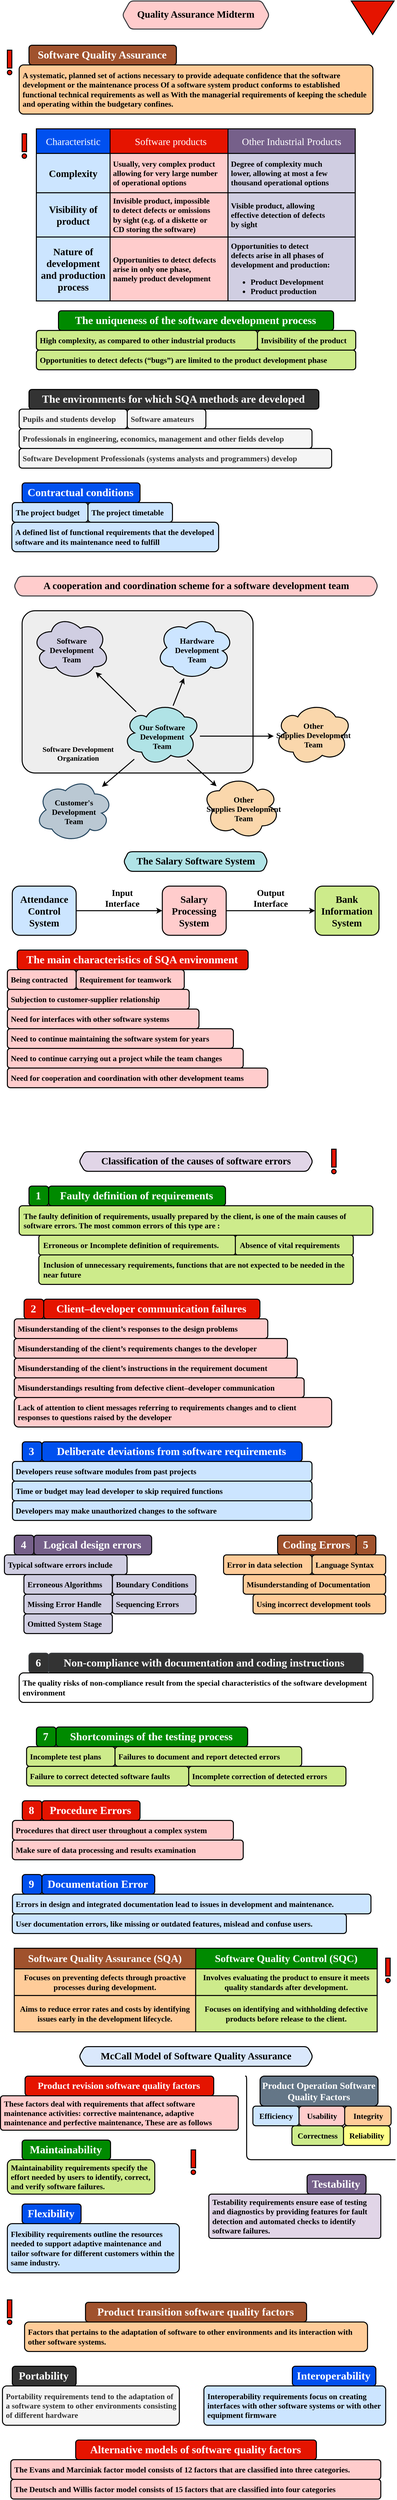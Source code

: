 <mxfile version="24.7.5">
  <diagram name="Page-1" id="IwMiIC_8yUm4fLXyqe0M">
    <mxGraphModel dx="1050" dy="638" grid="1" gridSize="10" guides="1" tooltips="1" connect="1" arrows="1" fold="1" page="1" pageScale="1" pageWidth="827" pageHeight="1169" math="0" shadow="0">
      <root>
        <mxCell id="0" />
        <mxCell id="1" parent="0" />
        <mxCell id="BXh0nDcgOIVhTgeqGbve-1" value="Quality Assurance Midterm" style="shape=hexagon;perimeter=hexagonPerimeter2;whiteSpace=wrap;fixedSize=1;size=16;fillColor=#ffcccc;strokeColor=#36393d;fontFamily=ADLaM Display;fontSize=20;strokeWidth=2;align=center;spacingLeft=0;spacingBottom=5;fillStyle=hachure;fontStyle=1;rounded=1;arcSize=14;fontSource=https%3A%2F%2Ffonts.googleapis.com%2Fcss%3Ffamily%3DADLaM%2BDisplay;" parent="1" vertex="1">
          <mxGeometry x="264" y="20" width="299.32" height="57.14" as="geometry" />
        </mxCell>
        <mxCell id="BXh0nDcgOIVhTgeqGbve-2" value="" style="triangle;whiteSpace=wrap;html=1;dashed=0;direction=south;fillColor=#e51400;fontColor=#ffffff;strokeColor=#000000;strokeWidth=2;fontFamily=Kufam;fontSource=https%3A%2F%2Ffonts.googleapis.com%2Fcss%3Ffamily%3DKufam;verticalAlign=top;spacingTop=5;fontStyle=1;fontSize=16;" parent="1" vertex="1">
          <mxGeometry x="730" y="20" width="87" height="68.13" as="geometry" />
        </mxCell>
        <mxCell id="BXh0nDcgOIVhTgeqGbve-3" value="" style="group" parent="1" vertex="1" connectable="0">
          <mxGeometry x="54" y="110" width="720" height="140" as="geometry" />
        </mxCell>
        <mxCell id="BXh0nDcgOIVhTgeqGbve-4" value="&lt;div&gt;A systematic, planned set of actions necessary to provide adequate confidence that&amp;nbsp;&lt;span style=&quot;background-color: initial;&quot;&gt;the software development or the maintenance process Of a software system&amp;nbsp;&lt;/span&gt;&lt;span style=&quot;background-color: initial;&quot;&gt;product conforms to established functional technical requirements as well as With&amp;nbsp;&lt;/span&gt;&lt;span style=&quot;background-color: initial;&quot;&gt;the managerial requirements of keeping the schedule and operating within the&amp;nbsp;&lt;/span&gt;&lt;span style=&quot;background-color: initial;&quot;&gt;budgetary confines.&lt;/span&gt;&lt;/div&gt;" style="rounded=1;whiteSpace=wrap;html=1;hachureGap=4;fontFamily=Mina;strokeWidth=2;fillColor=#ffcc99;strokeColor=#000000;fontSize=16;fontStyle=1;labelBorderColor=none;textShadow=0;labelBackgroundColor=none;align=left;spacing=7;verticalAlign=middle;arcSize=9;" parent="BXh0nDcgOIVhTgeqGbve-3" vertex="1">
          <mxGeometry y="40" width="720" height="100" as="geometry" />
        </mxCell>
        <mxCell id="BXh0nDcgOIVhTgeqGbve-5" value="Software Quality Assurance" style="rounded=1;whiteSpace=wrap;html=1;hachureGap=4;fontFamily=Mina;strokeWidth=2;fillColor=#a0522d;strokeColor=#000000;fontSize=22;fontStyle=1;labelBorderColor=none;textShadow=0;labelBackgroundColor=none;align=center;spacing=5;verticalAlign=middle;spacingTop=0;spacingRight=2;fontColor=#ffffff;container=0;" parent="BXh0nDcgOIVhTgeqGbve-3" vertex="1">
          <mxGeometry x="20" width="300" height="40" as="geometry" />
        </mxCell>
        <mxCell id="-5Efse3dr8c2zulxY1gT-1" value="" style="group" parent="1" vertex="1" connectable="0">
          <mxGeometry x="89" y="280" width="649" height="350" as="geometry" />
        </mxCell>
        <mxCell id="BXh0nDcgOIVhTgeqGbve-9" value="&lt;font face=&quot;Mina&quot;&gt;&lt;span style=&quot;font-size: 20px;&quot;&gt;&lt;b&gt;Complexity&lt;/b&gt;&lt;/span&gt;&lt;/font&gt;" style="rounded=0;whiteSpace=wrap;html=1;strokeWidth=2;fillColor=#cce5ff;strokeColor=#000000;" parent="-5Efse3dr8c2zulxY1gT-1" vertex="1">
          <mxGeometry y="50" width="150" height="80" as="geometry" />
        </mxCell>
        <mxCell id="BXh0nDcgOIVhTgeqGbve-13" value="&lt;div style=&quot;font-size: 16px;&quot;&gt;&lt;font style=&quot;font-size: 16px;&quot;&gt;&lt;span style=&quot;font-size: 16px;&quot;&gt;Usually, very complex product&lt;/span&gt;&lt;/font&gt;&lt;/div&gt;&lt;div style=&quot;font-size: 16px;&quot;&gt;&lt;font style=&quot;font-size: 16px;&quot;&gt;&lt;span style=&quot;font-size: 16px;&quot;&gt;allowing for very large number&lt;/span&gt;&lt;/font&gt;&lt;/div&gt;&lt;div style=&quot;font-size: 16px;&quot;&gt;&lt;font style=&quot;font-size: 16px;&quot;&gt;&lt;span style=&quot;font-size: 16px;&quot;&gt;of operational options&lt;/span&gt;&lt;/font&gt;&lt;/div&gt;" style="rounded=0;whiteSpace=wrap;html=1;strokeWidth=2;fillColor=#ffcccc;strokeColor=#000000;fontFamily=Mina;fontSource=https%3A%2F%2Ffonts.googleapis.com%2Fcss%3Ffamily%3DMina;fontSize=16;fontStyle=1;align=left;spacingLeft=4;verticalAlign=middle;" parent="-5Efse3dr8c2zulxY1gT-1" vertex="1">
          <mxGeometry x="150" y="50" width="240" height="80" as="geometry" />
        </mxCell>
        <mxCell id="BXh0nDcgOIVhTgeqGbve-17" value="&lt;div style=&quot;font-size: 16px;&quot;&gt;&lt;font style=&quot;font-size: 16px;&quot; face=&quot;Mina&quot;&gt;&lt;span style=&quot;font-size: 16px;&quot;&gt;Degree of complexity much&lt;/span&gt;&lt;/font&gt;&lt;/div&gt;&lt;div style=&quot;font-size: 16px;&quot;&gt;&lt;font style=&quot;font-size: 16px;&quot; face=&quot;Mina&quot;&gt;&lt;span style=&quot;font-size: 16px;&quot;&gt;lower, allowing at most a few&lt;/span&gt;&lt;/font&gt;&lt;/div&gt;&lt;div style=&quot;font-size: 16px;&quot;&gt;&lt;font style=&quot;font-size: 16px;&quot; face=&quot;Mina&quot;&gt;&lt;span style=&quot;font-size: 16px;&quot;&gt;thousand operational options&lt;/span&gt;&lt;/font&gt;&lt;/div&gt;" style="rounded=0;whiteSpace=wrap;html=1;strokeWidth=2;fillColor=#d0cee2;strokeColor=#000000;fontSize=16;fontStyle=1;align=left;verticalAlign=middle;spacingLeft=4;" parent="-5Efse3dr8c2zulxY1gT-1" vertex="1">
          <mxGeometry x="390" y="50" width="259" height="80" as="geometry" />
        </mxCell>
        <mxCell id="BXh0nDcgOIVhTgeqGbve-8" value="&lt;font style=&quot;font-size: 20px;&quot;&gt;&lt;span style=&quot;font-size: 20px;&quot;&gt;&lt;span style=&quot;font-size: 20px;&quot;&gt;Characteristic&lt;/span&gt;&lt;/span&gt;&lt;/font&gt;" style="rounded=0;whiteSpace=wrap;html=1;strokeWidth=2;fillColor=#0050ef;strokeColor=#000000;fontSize=20;fontFamily=ADLaM Display;fontSource=https%3A%2F%2Ffonts.googleapis.com%2Fcss%3Ffamily%3DADLaM%2BDisplay;fontStyle=0;fontColor=#ffffff;" parent="-5Efse3dr8c2zulxY1gT-1" vertex="1">
          <mxGeometry width="150" height="50" as="geometry" />
        </mxCell>
        <mxCell id="BXh0nDcgOIVhTgeqGbve-12" value="&lt;font style=&quot;font-size: 20px;&quot;&gt;&lt;span style=&quot;font-size: 20px;&quot;&gt;&lt;span style=&quot;font-size: 20px;&quot;&gt;Software products&lt;/span&gt;&lt;/span&gt;&lt;/font&gt;" style="rounded=0;whiteSpace=wrap;html=1;strokeWidth=2;fillColor=#e51400;strokeColor=#000000;fontSize=20;fontFamily=ADLaM Display;fontSource=https%3A%2F%2Ffonts.googleapis.com%2Fcss%3Ffamily%3DADLaM%2BDisplay;fontStyle=0;fontColor=#ffffff;" parent="-5Efse3dr8c2zulxY1gT-1" vertex="1">
          <mxGeometry x="150" width="247.22" height="50" as="geometry" />
        </mxCell>
        <mxCell id="BXh0nDcgOIVhTgeqGbve-16" value="&lt;font style=&quot;font-size: 20px;&quot;&gt;&lt;span style=&quot;font-size: 20px;&quot;&gt;&lt;span style=&quot;font-size: 20px;&quot;&gt;Other Industrial Products&lt;/span&gt;&lt;/span&gt;&lt;/font&gt;" style="rounded=0;whiteSpace=wrap;html=1;strokeWidth=2;fillColor=#76608a;strokeColor=#000000;fontSize=20;fontFamily=ADLaM Display;fontSource=https%3A%2F%2Ffonts.googleapis.com%2Fcss%3Ffamily%3DADLaM%2BDisplay;fontStyle=0;fontColor=#ffffff;" parent="-5Efse3dr8c2zulxY1gT-1" vertex="1">
          <mxGeometry x="390" width="259" height="50" as="geometry" />
        </mxCell>
        <mxCell id="BXh0nDcgOIVhTgeqGbve-22" value="&lt;font&gt;&lt;span style=&quot;font-size: 20px;&quot;&gt;&lt;b&gt;Visibility of product&lt;/b&gt;&lt;/span&gt;&lt;/font&gt;" style="rounded=0;whiteSpace=wrap;html=1;strokeWidth=2;fillColor=#cce5ff;strokeColor=#000000;fontFamily=Mina;fontSource=https%3A%2F%2Ffonts.googleapis.com%2Fcss%3Ffamily%3DMina;" parent="-5Efse3dr8c2zulxY1gT-1" vertex="1">
          <mxGeometry y="130" width="150" height="90" as="geometry" />
        </mxCell>
        <mxCell id="BXh0nDcgOIVhTgeqGbve-23" value="&lt;div style=&quot;font-size: 16px;&quot;&gt;&lt;div&gt;Invisible product, impossible&lt;/div&gt;&lt;div&gt;to detect defects or omissions&lt;/div&gt;&lt;div&gt;by sight (e.g. of a diskette or&lt;/div&gt;&lt;div&gt;CD storing the software)&lt;/div&gt;&lt;/div&gt;" style="rounded=0;whiteSpace=wrap;html=1;strokeWidth=2;fillColor=#ffcccc;strokeColor=#000000;fontFamily=Mina;fontSize=16;fontStyle=1;align=left;spacingLeft=4;verticalAlign=middle;fontSource=https%3A%2F%2Ffonts.googleapis.com%2Fcss%3Ffamily%3DMina;" parent="-5Efse3dr8c2zulxY1gT-1" vertex="1">
          <mxGeometry x="150" y="130" width="240" height="90" as="geometry" />
        </mxCell>
        <mxCell id="BXh0nDcgOIVhTgeqGbve-24" value="&lt;div style=&quot;font-size: 16px;&quot;&gt;&lt;div&gt;Visible product, allowing&lt;/div&gt;&lt;div&gt;effective detection of defects&lt;/div&gt;&lt;div&gt;by sight&lt;/div&gt;&lt;/div&gt;" style="rounded=0;whiteSpace=wrap;html=1;strokeWidth=2;fillColor=#d0cee2;strokeColor=#000000;fontSize=16;fontStyle=1;align=left;verticalAlign=middle;spacingLeft=4;fontFamily=Mina;fontSource=https%3A%2F%2Ffonts.googleapis.com%2Fcss%3Ffamily%3DMina;" parent="-5Efse3dr8c2zulxY1gT-1" vertex="1">
          <mxGeometry x="390" y="130" width="259" height="90" as="geometry" />
        </mxCell>
        <mxCell id="BXh0nDcgOIVhTgeqGbve-25" value="&lt;div style=&quot;font-size: 20px;&quot;&gt;&lt;span style=&quot;font-size: 20px;&quot;&gt;&lt;b style=&quot;font-size: 20px;&quot;&gt;Nature of development&lt;/b&gt;&lt;/span&gt;&lt;/div&gt;&lt;div style=&quot;font-size: 20px;&quot;&gt;&lt;span style=&quot;font-size: 20px;&quot;&gt;&lt;b style=&quot;font-size: 20px;&quot;&gt;and production process&lt;/b&gt;&lt;/span&gt;&lt;/div&gt;" style="rounded=0;whiteSpace=wrap;html=1;strokeWidth=2;fillColor=#cce5ff;strokeColor=#000000;fontFamily=Mina;fontSource=https%3A%2F%2Ffonts.googleapis.com%2Fcss%3Ffamily%3DMina;fontSize=20;" parent="-5Efse3dr8c2zulxY1gT-1" vertex="1">
          <mxGeometry y="220" width="150" height="130" as="geometry" />
        </mxCell>
        <mxCell id="BXh0nDcgOIVhTgeqGbve-26" value="&lt;div style=&quot;&quot;&gt;&lt;div style=&quot;&quot;&gt;Opportunities to detect defects&lt;/div&gt;&lt;div style=&quot;&quot;&gt;arise in only one phase,&lt;/div&gt;&lt;div style=&quot;&quot;&gt;namely product development&lt;/div&gt;&lt;/div&gt;" style="rounded=0;whiteSpace=wrap;html=1;strokeWidth=2;fillColor=#ffcccc;strokeColor=#000000;fontFamily=Mina;fontSize=16;fontStyle=1;align=left;spacingLeft=4;verticalAlign=middle;fontSource=https%3A%2F%2Ffonts.googleapis.com%2Fcss%3Ffamily%3DMina;" parent="-5Efse3dr8c2zulxY1gT-1" vertex="1">
          <mxGeometry x="150" y="220" width="240" height="130" as="geometry" />
        </mxCell>
        <mxCell id="BXh0nDcgOIVhTgeqGbve-27" value="&lt;div style=&quot;&quot;&gt;&lt;div style=&quot;&quot;&gt;Opportunities to detect&lt;/div&gt;&lt;div style=&quot;&quot;&gt;defects arise in all phases of&lt;/div&gt;&lt;div style=&quot;&quot;&gt;development and production:&lt;/div&gt;&lt;div style=&quot;&quot;&gt;&lt;ul&gt;&lt;li&gt;Product Development&lt;/li&gt;&lt;li&gt;Product production&lt;br&gt;&lt;/li&gt;&lt;/ul&gt;&lt;/div&gt;&lt;/div&gt;" style="rounded=0;whiteSpace=wrap;html=1;strokeWidth=2;fillColor=#d0cee2;strokeColor=#000000;fontSize=16;fontStyle=1;align=left;verticalAlign=middle;spacingLeft=4;fontFamily=Mina;fontSource=https%3A%2F%2Ffonts.googleapis.com%2Fcss%3Ffamily%3DMina;spacingTop=13;" parent="-5Efse3dr8c2zulxY1gT-1" vertex="1">
          <mxGeometry x="390" y="220" width="259" height="130" as="geometry" />
        </mxCell>
        <mxCell id="-5Efse3dr8c2zulxY1gT-7" value="" style="group" parent="1" vertex="1" connectable="0">
          <mxGeometry x="89" y="650" width="650" height="120" as="geometry" />
        </mxCell>
        <mxCell id="-5Efse3dr8c2zulxY1gT-6" value="&lt;div&gt;Opportunities to detect defects (“bugs”) are limited to the product development phase&lt;/div&gt;" style="rounded=1;whiteSpace=wrap;html=1;hachureGap=4;fontFamily=Mina;strokeWidth=2;fillColor=#cdeb8b;strokeColor=#000000;fontSize=16;fontStyle=1;labelBorderColor=none;textShadow=0;labelBackgroundColor=none;align=left;spacing=7;verticalAlign=middle;" parent="-5Efse3dr8c2zulxY1gT-7" vertex="1">
          <mxGeometry y="80" width="650" height="40" as="geometry" />
        </mxCell>
        <mxCell id="-5Efse3dr8c2zulxY1gT-3" value="High complexity, as compared to other industrial products" style="rounded=1;whiteSpace=wrap;html=1;hachureGap=4;fontFamily=Mina;strokeWidth=2;fillColor=#cdeb8b;strokeColor=#000000;fontSize=16;fontStyle=1;labelBorderColor=none;textShadow=0;labelBackgroundColor=none;align=left;spacing=7;verticalAlign=middle;" parent="-5Efse3dr8c2zulxY1gT-7" vertex="1">
          <mxGeometry y="40" width="450" height="40" as="geometry" />
        </mxCell>
        <mxCell id="-5Efse3dr8c2zulxY1gT-4" value="The uniqueness of the software development process" style="rounded=1;whiteSpace=wrap;html=1;hachureGap=4;fontFamily=Mina;strokeWidth=2;fillColor=#008a00;strokeColor=#000000;fontSize=22;fontStyle=1;labelBorderColor=none;textShadow=0;labelBackgroundColor=none;align=center;spacing=5;verticalAlign=middle;spacingTop=0;spacingRight=2;fontColor=#ffffff;container=0;" parent="-5Efse3dr8c2zulxY1gT-7" vertex="1">
          <mxGeometry x="45" width="560" height="40" as="geometry" />
        </mxCell>
        <mxCell id="-5Efse3dr8c2zulxY1gT-5" value="&lt;div&gt;Invisibility of the product&lt;/div&gt;" style="rounded=1;whiteSpace=wrap;html=1;hachureGap=4;fontFamily=Mina;strokeWidth=2;fillColor=#cdeb8b;strokeColor=#000000;fontSize=16;fontStyle=1;labelBorderColor=none;textShadow=0;labelBackgroundColor=none;align=left;spacing=7;verticalAlign=middle;" parent="-5Efse3dr8c2zulxY1gT-7" vertex="1">
          <mxGeometry x="450" y="40" width="200" height="40" as="geometry" />
        </mxCell>
        <mxCell id="-5Efse3dr8c2zulxY1gT-8" value="" style="group" parent="1" vertex="1" connectable="0">
          <mxGeometry x="30" y="120" width="9.09" height="50" as="geometry" />
        </mxCell>
        <mxCell id="-5Efse3dr8c2zulxY1gT-9" value="" style="html=1;points=[[0,0,0,0,5],[0,1,0,0,-5],[1,0,0,0,5],[1,1,0,0,-5]];perimeter=orthogonalPerimeter;outlineConnect=0;targetShapes=umlLifeline;portConstraint=eastwest;newEdgeStyle={&quot;curved&quot;:0,&quot;rounded&quot;:0};strokeWidth=2;fillColor=#e51400;strokeColor=#000000;fontColor=#ffffff;" parent="-5Efse3dr8c2zulxY1gT-8" vertex="1">
          <mxGeometry width="9.09" height="36.364" as="geometry" />
        </mxCell>
        <mxCell id="-5Efse3dr8c2zulxY1gT-10" value="" style="ellipse;whiteSpace=wrap;html=1;aspect=fixed;fontFamily=Mina;fontSource=https%3A%2F%2Ffonts.googleapis.com%2Fcss%3Ffamily%3DMina;fillColor=#e51400;strokeColor=#000000;strokeWidth=2;fontSize=20;fontColor=#ffffff;" parent="-5Efse3dr8c2zulxY1gT-8" vertex="1">
          <mxGeometry y="40.909" width="9.087" height="9.087" as="geometry" />
        </mxCell>
        <mxCell id="-5Efse3dr8c2zulxY1gT-11" value="" style="group" parent="1" vertex="1" connectable="0">
          <mxGeometry x="60" y="290" width="9.09" height="50" as="geometry" />
        </mxCell>
        <mxCell id="-5Efse3dr8c2zulxY1gT-12" value="" style="html=1;points=[[0,0,0,0,5],[0,1,0,0,-5],[1,0,0,0,5],[1,1,0,0,-5]];perimeter=orthogonalPerimeter;outlineConnect=0;targetShapes=umlLifeline;portConstraint=eastwest;newEdgeStyle={&quot;curved&quot;:0,&quot;rounded&quot;:0};strokeWidth=2;fillColor=#e51400;strokeColor=#000000;fontColor=#ffffff;" parent="-5Efse3dr8c2zulxY1gT-11" vertex="1">
          <mxGeometry width="9.09" height="36.364" as="geometry" />
        </mxCell>
        <mxCell id="-5Efse3dr8c2zulxY1gT-13" value="" style="ellipse;whiteSpace=wrap;html=1;aspect=fixed;fontFamily=Mina;fontSource=https%3A%2F%2Ffonts.googleapis.com%2Fcss%3Ffamily%3DMina;fillColor=#e51400;strokeColor=#000000;strokeWidth=2;fontSize=20;fontColor=#ffffff;" parent="-5Efse3dr8c2zulxY1gT-11" vertex="1">
          <mxGeometry y="40.909" width="9.087" height="9.087" as="geometry" />
        </mxCell>
        <mxCell id="-5Efse3dr8c2zulxY1gT-20" value="" style="group" parent="1" vertex="1" connectable="0">
          <mxGeometry x="54" y="810" width="636" height="160" as="geometry" />
        </mxCell>
        <mxCell id="-5Efse3dr8c2zulxY1gT-18" value="Professionals in engineering, economics, management and other fields develop" style="rounded=1;whiteSpace=wrap;html=1;hachureGap=4;fontFamily=Mina;strokeWidth=2;fillColor=#f5f5f5;strokeColor=#000000;fontSize=16;fontStyle=1;labelBorderColor=none;textShadow=0;labelBackgroundColor=none;align=left;spacing=7;verticalAlign=middle;fontColor=#333333;" parent="-5Efse3dr8c2zulxY1gT-20" vertex="1">
          <mxGeometry y="80" width="596" height="40" as="geometry" />
        </mxCell>
        <mxCell id="-5Efse3dr8c2zulxY1gT-19" value="Software Development Professionals (systems analysts and programmers)&amp;nbsp;develop" style="rounded=1;whiteSpace=wrap;html=1;hachureGap=4;fontFamily=Mina;strokeWidth=2;fillColor=#f5f5f5;strokeColor=#000000;fontSize=16;fontStyle=1;labelBorderColor=none;textShadow=0;labelBackgroundColor=none;align=left;spacing=7;verticalAlign=middle;fontColor=#333333;" parent="-5Efse3dr8c2zulxY1gT-20" vertex="1">
          <mxGeometry y="120" width="636" height="40" as="geometry" />
        </mxCell>
        <mxCell id="-5Efse3dr8c2zulxY1gT-15" value="Pupils and students develop" style="rounded=1;whiteSpace=wrap;html=1;hachureGap=4;fontFamily=Mina;strokeWidth=2;fillColor=#f5f5f5;strokeColor=#000000;fontSize=16;fontStyle=1;labelBorderColor=none;textShadow=0;labelBackgroundColor=none;align=left;spacing=7;verticalAlign=middle;fontColor=#333333;" parent="-5Efse3dr8c2zulxY1gT-20" vertex="1">
          <mxGeometry y="40" width="220" height="40" as="geometry" />
        </mxCell>
        <mxCell id="-5Efse3dr8c2zulxY1gT-16" value="The environments for which SQA methods are developed" style="rounded=1;whiteSpace=wrap;html=1;hachureGap=4;fontFamily=Mina;strokeWidth=2;fillColor=#333333;strokeColor=#000000;fontSize=22;fontStyle=1;labelBorderColor=none;textShadow=0;labelBackgroundColor=none;align=center;spacing=5;verticalAlign=middle;spacingTop=0;spacingRight=2;fontColor=#ffffff;container=0;" parent="-5Efse3dr8c2zulxY1gT-20" vertex="1">
          <mxGeometry x="20" width="590" height="40" as="geometry" />
        </mxCell>
        <mxCell id="-5Efse3dr8c2zulxY1gT-17" value="Software amateurs&amp;nbsp;" style="rounded=1;whiteSpace=wrap;html=1;hachureGap=4;fontFamily=Mina;strokeWidth=2;fillColor=#f5f5f5;strokeColor=#000000;fontSize=16;fontStyle=1;labelBorderColor=none;textShadow=0;labelBackgroundColor=none;align=left;spacing=7;verticalAlign=middle;fontColor=#333333;" parent="-5Efse3dr8c2zulxY1gT-20" vertex="1">
          <mxGeometry x="220" y="40" width="160" height="40" as="geometry" />
        </mxCell>
        <mxCell id="-5Efse3dr8c2zulxY1gT-26" value="" style="group" parent="1" vertex="1" connectable="0">
          <mxGeometry x="39.09" y="1000" width="420.91" height="140" as="geometry" />
        </mxCell>
        <mxCell id="-5Efse3dr8c2zulxY1gT-25" value="A defined list of functional requirements that the developed software and its maintenance need to fulfill" style="rounded=1;whiteSpace=wrap;html=1;hachureGap=4;fontFamily=Mina;strokeWidth=2;fillColor=#cce5ff;strokeColor=#000000;fontSize=16;fontStyle=1;labelBorderColor=none;textShadow=0;labelBackgroundColor=none;align=left;spacing=7;verticalAlign=middle;" parent="-5Efse3dr8c2zulxY1gT-26" vertex="1">
          <mxGeometry y="80" width="420.91" height="60" as="geometry" />
        </mxCell>
        <mxCell id="-5Efse3dr8c2zulxY1gT-22" value="The project budget" style="rounded=1;whiteSpace=wrap;html=1;hachureGap=4;fontFamily=Mina;strokeWidth=2;fillColor=#cce5ff;strokeColor=#000000;fontSize=16;fontStyle=1;labelBorderColor=none;textShadow=0;labelBackgroundColor=none;align=left;spacing=7;verticalAlign=middle;" parent="-5Efse3dr8c2zulxY1gT-26" vertex="1">
          <mxGeometry x="0.91" y="40" width="154" height="40" as="geometry" />
        </mxCell>
        <mxCell id="-5Efse3dr8c2zulxY1gT-23" value="&lt;div&gt;Contractual conditions&lt;/div&gt;" style="rounded=1;whiteSpace=wrap;html=1;hachureGap=4;fontFamily=Mina;strokeWidth=2;fillColor=#0050ef;strokeColor=#000000;fontSize=22;fontStyle=1;labelBorderColor=none;textShadow=0;labelBackgroundColor=none;align=center;spacing=5;verticalAlign=middle;spacingTop=0;spacingRight=2;fontColor=#ffffff;container=0;" parent="-5Efse3dr8c2zulxY1gT-26" vertex="1">
          <mxGeometry x="20.91" width="240" height="40" as="geometry" />
        </mxCell>
        <mxCell id="-5Efse3dr8c2zulxY1gT-24" value="&lt;div&gt;The project timetable&lt;/div&gt;" style="rounded=1;whiteSpace=wrap;html=1;hachureGap=4;fontFamily=Mina;strokeWidth=2;fillColor=#cce5ff;strokeColor=#000000;fontSize=16;fontStyle=1;labelBorderColor=none;textShadow=0;labelBackgroundColor=none;align=left;spacing=7;verticalAlign=middle;" parent="-5Efse3dr8c2zulxY1gT-26" vertex="1">
          <mxGeometry x="154.91" y="40" width="172" height="40" as="geometry" />
        </mxCell>
        <mxCell id="-5Efse3dr8c2zulxY1gT-27" value="A cooperation and coordination scheme for a software development team" style="shape=hexagon;perimeter=hexagonPerimeter2;whiteSpace=wrap;fixedSize=1;size=10;fillColor=#ffcccc;strokeColor=#36393d;fontFamily=ADLaM Display;fontSize=20;strokeWidth=2;align=center;spacingLeft=0;spacingBottom=5;fillStyle=hachure;fontStyle=1;rounded=1;arcSize=18;fontSource=https%3A%2F%2Ffonts.googleapis.com%2Fcss%3Ffamily%3DADLaM%2BDisplay;" parent="1" vertex="1">
          <mxGeometry x="43.66" y="1190" width="740.68" height="40" as="geometry" />
        </mxCell>
        <mxCell id="-5Efse3dr8c2zulxY1gT-28" value="" style="rounded=1;whiteSpace=wrap;html=1;arcSize=8;strokeWidth=2;fillColor=#eeeeee;strokeColor=#000000;" parent="1" vertex="1">
          <mxGeometry x="60" y="1260" width="470" height="330" as="geometry" />
        </mxCell>
        <mxCell id="-5Efse3dr8c2zulxY1gT-29" value="Software Development &lt;br style=&quot;font-size: 16px;&quot;&gt;Team" style="ellipse;shape=cloud;whiteSpace=wrap;html=1;strokeWidth=2;fontFamily=Mina;fontSource=https%3A%2F%2Ffonts.googleapis.com%2Fcss%3Ffamily%3DMina;fontSize=16;spacing=2;spacingTop=9;spacingLeft=4;fontStyle=1;fillColor=#d0cee2;strokeColor=#000000;" parent="1" vertex="1">
          <mxGeometry x="80.0" y="1270" width="157.86" height="130" as="geometry" />
        </mxCell>
        <mxCell id="-5Efse3dr8c2zulxY1gT-30" value="Hardware Development &lt;br style=&quot;font-size: 16px;&quot;&gt;Team" style="ellipse;shape=cloud;whiteSpace=wrap;html=1;strokeWidth=2;fontFamily=Mina;fontSource=https%3A%2F%2Ffonts.googleapis.com%2Fcss%3Ffamily%3DMina;fontSize=16;spacing=2;spacingTop=9;spacingLeft=4;fontStyle=1;fillColor=#cce5ff;strokeColor=#000000;flipH=1;" parent="1" vertex="1">
          <mxGeometry x="335.0" y="1270" width="157.86" height="130" as="geometry" />
        </mxCell>
        <mxCell id="-5Efse3dr8c2zulxY1gT-33" style="rounded=0;orthogonalLoop=1;jettySize=auto;html=1;strokeWidth=2;" parent="1" source="-5Efse3dr8c2zulxY1gT-31" target="-5Efse3dr8c2zulxY1gT-30" edge="1">
          <mxGeometry relative="1" as="geometry" />
        </mxCell>
        <mxCell id="-5Efse3dr8c2zulxY1gT-34" style="rounded=0;orthogonalLoop=1;jettySize=auto;html=1;strokeWidth=2;" parent="1" source="-5Efse3dr8c2zulxY1gT-31" target="-5Efse3dr8c2zulxY1gT-29" edge="1">
          <mxGeometry relative="1" as="geometry" />
        </mxCell>
        <mxCell id="-5Efse3dr8c2zulxY1gT-37" style="rounded=0;orthogonalLoop=1;jettySize=auto;html=1;strokeWidth=2;" parent="1" source="-5Efse3dr8c2zulxY1gT-31" target="-5Efse3dr8c2zulxY1gT-36" edge="1">
          <mxGeometry relative="1" as="geometry" />
        </mxCell>
        <mxCell id="-5Efse3dr8c2zulxY1gT-39" style="rounded=0;orthogonalLoop=1;jettySize=auto;html=1;strokeWidth=2;" parent="1" source="-5Efse3dr8c2zulxY1gT-31" target="-5Efse3dr8c2zulxY1gT-38" edge="1">
          <mxGeometry relative="1" as="geometry" />
        </mxCell>
        <mxCell id="-5Efse3dr8c2zulxY1gT-41" style="rounded=0;orthogonalLoop=1;jettySize=auto;html=1;strokeWidth=2;" parent="1" source="-5Efse3dr8c2zulxY1gT-31" target="-5Efse3dr8c2zulxY1gT-40" edge="1">
          <mxGeometry relative="1" as="geometry" />
        </mxCell>
        <mxCell id="-5Efse3dr8c2zulxY1gT-31" value="Our Software Development&lt;br&gt;Team" style="ellipse;shape=cloud;whiteSpace=wrap;html=1;strokeWidth=2;fontFamily=Mina;fontSource=https%3A%2F%2Ffonts.googleapis.com%2Fcss%3Ffamily%3DMina;fontSize=16;spacing=2;spacingTop=1;spacingLeft=4;fontStyle=1;fillColor=#b0e3e6;strokeColor=#000000;flipH=0;flipV=1;" parent="1" vertex="1">
          <mxGeometry x="264.0" y="1450" width="157.86" height="130" as="geometry" />
        </mxCell>
        <mxCell id="-5Efse3dr8c2zulxY1gT-32" value="Software Development Organization" style="text;html=1;align=center;verticalAlign=middle;whiteSpace=wrap;rounded=0;fontFamily=Mina;fontSource=https%3A%2F%2Ffonts.googleapis.com%2Fcss%3Ffamily%3DMina;fontStyle=1;fontSize=15;" parent="1" vertex="1">
          <mxGeometry x="89" y="1530" width="170" height="40" as="geometry" />
        </mxCell>
        <mxCell id="-5Efse3dr8c2zulxY1gT-36" value="Other &lt;br&gt;Supplies Development&lt;br&gt;Team" style="ellipse;shape=cloud;whiteSpace=wrap;html=1;strokeWidth=2;fontFamily=Mina;fontSource=https%3A%2F%2Ffonts.googleapis.com%2Fcss%3Ffamily%3DMina;fontSize=16;spacing=2;spacingTop=-4;spacingLeft=4;fontStyle=1;fillColor=#fad7ac;strokeColor=#000000;flipH=0;flipV=1;" parent="1" vertex="1">
          <mxGeometry x="572.14" y="1450" width="157.86" height="130" as="geometry" />
        </mxCell>
        <mxCell id="-5Efse3dr8c2zulxY1gT-38" value="Other &lt;br&gt;Supplies Development&lt;br&gt;Team" style="ellipse;shape=cloud;whiteSpace=wrap;html=1;strokeWidth=2;fontFamily=Mina;fontSource=https://fonts.googleapis.com/css?family=Mina;fontSize=16;spacing=2;spacingTop=-4;spacingLeft=4;fontStyle=1;fillColor=#fad7ac;strokeColor=#000000;flipH=1;flipV=1;" parent="1" vertex="1">
          <mxGeometry x="430" y="1600" width="157.86" height="130" as="geometry" />
        </mxCell>
        <mxCell id="-5Efse3dr8c2zulxY1gT-40" value="Customer&#39;s Development &lt;br&gt;Team" style="ellipse;shape=cloud;whiteSpace=wrap;html=1;strokeWidth=2;fontFamily=Mina;fontSource=https://fonts.googleapis.com/css?family=Mina;fontSize=16;spacing=2;spacingTop=7;spacingLeft=-5;fontStyle=1;fillColor=#bac8d3;strokeColor=#23445d;flipH=1;flipV=0;" parent="1" vertex="1">
          <mxGeometry x="89" y="1600" width="157.86" height="130" as="geometry" />
        </mxCell>
        <mxCell id="-5Efse3dr8c2zulxY1gT-42" value="The Salary Software System" style="shape=hexagon;perimeter=hexagonPerimeter2;whiteSpace=wrap;fixedSize=1;size=10;fillColor=#b0e3e6;strokeColor=#000000;fontFamily=ADLaM Display;fontSize=20;strokeWidth=2;align=center;spacingLeft=0;spacingBottom=5;fillStyle=hachure;fontStyle=1;rounded=1;arcSize=18;fontSource=https%3A%2F%2Ffonts.googleapis.com%2Fcss%3Ffamily%3DADLaM%2BDisplay;" parent="1" vertex="1">
          <mxGeometry x="266.68" y="1750" width="293.32" height="40" as="geometry" />
        </mxCell>
        <mxCell id="-5Efse3dr8c2zulxY1gT-56" value="" style="group" parent="1" vertex="1" connectable="0">
          <mxGeometry x="40" y="1820" width="746.34" height="100" as="geometry" />
        </mxCell>
        <mxCell id="-5Efse3dr8c2zulxY1gT-52" style="edgeStyle=orthogonalEdgeStyle;rounded=0;orthogonalLoop=1;jettySize=auto;html=1;strokeWidth=2;" parent="-5Efse3dr8c2zulxY1gT-56" source="-5Efse3dr8c2zulxY1gT-44" target="-5Efse3dr8c2zulxY1gT-47" edge="1">
          <mxGeometry relative="1" as="geometry" />
        </mxCell>
        <mxCell id="-5Efse3dr8c2zulxY1gT-44" value="Attendance Control System" style="rounded=1;whiteSpace=wrap;html=1;hachureGap=4;fontFamily=Mina;strokeWidth=2;fillColor=#cce5ff;strokeColor=#000000;fontSize=20;fontStyle=1;labelBorderColor=none;textShadow=0;labelBackgroundColor=none;align=center;spacing=7;verticalAlign=middle;" parent="-5Efse3dr8c2zulxY1gT-56" vertex="1">
          <mxGeometry width="130" height="100" as="geometry" />
        </mxCell>
        <mxCell id="-5Efse3dr8c2zulxY1gT-53" style="edgeStyle=orthogonalEdgeStyle;rounded=0;orthogonalLoop=1;jettySize=auto;html=1;strokeWidth=2;" parent="-5Efse3dr8c2zulxY1gT-56" source="-5Efse3dr8c2zulxY1gT-47" target="-5Efse3dr8c2zulxY1gT-50" edge="1">
          <mxGeometry relative="1" as="geometry" />
        </mxCell>
        <mxCell id="-5Efse3dr8c2zulxY1gT-47" value="Salary Processing System" style="rounded=1;whiteSpace=wrap;html=1;hachureGap=4;fontFamily=Mina;strokeWidth=2;fillColor=#ffcccc;strokeColor=#000000;fontSize=20;fontStyle=1;labelBorderColor=none;textShadow=0;labelBackgroundColor=none;align=center;spacing=7;verticalAlign=middle;" parent="-5Efse3dr8c2zulxY1gT-56" vertex="1">
          <mxGeometry x="305.34" width="130" height="100" as="geometry" />
        </mxCell>
        <mxCell id="-5Efse3dr8c2zulxY1gT-50" value="Bank Information System" style="rounded=1;whiteSpace=wrap;html=1;hachureGap=4;fontFamily=Mina;strokeWidth=2;fillColor=#cdeb8b;strokeColor=#000000;fontSize=20;fontStyle=1;labelBorderColor=none;textShadow=0;labelBackgroundColor=none;align=center;spacing=7;verticalAlign=middle;" parent="-5Efse3dr8c2zulxY1gT-56" vertex="1">
          <mxGeometry x="616.34" width="130" height="100" as="geometry" />
        </mxCell>
        <mxCell id="-5Efse3dr8c2zulxY1gT-54" value="Input Interface" style="text;html=1;align=center;verticalAlign=middle;whiteSpace=wrap;rounded=0;fontSize=18;fontStyle=1;fontFamily=Mina;fontSource=https%3A%2F%2Ffonts.googleapis.com%2Fcss%3Ffamily%3DMina;" parent="-5Efse3dr8c2zulxY1gT-56" vertex="1">
          <mxGeometry x="194.34" y="10" width="60" height="30" as="geometry" />
        </mxCell>
        <mxCell id="-5Efse3dr8c2zulxY1gT-55" value="Output Interface" style="text;html=1;align=center;verticalAlign=middle;whiteSpace=wrap;rounded=0;fontSize=18;fontStyle=1;fontFamily=Mina;fontSource=https%3A%2F%2Ffonts.googleapis.com%2Fcss%3Ffamily%3DMina;" parent="-5Efse3dr8c2zulxY1gT-56" vertex="1">
          <mxGeometry x="496.34" y="10" width="60" height="30" as="geometry" />
        </mxCell>
        <mxCell id="tQsBJM_5lzMhcHl3d4PM-2" value="Being contracted" style="rounded=1;whiteSpace=wrap;html=1;hachureGap=4;fontFamily=Mina;strokeWidth=2;fillColor=#ffcccc;strokeColor=#000000;fontSize=16;fontStyle=1;labelBorderColor=none;textShadow=0;labelBackgroundColor=none;align=left;spacing=7;verticalAlign=middle;" parent="1" vertex="1">
          <mxGeometry x="30" y="1990" width="140" height="40" as="geometry" />
        </mxCell>
        <mxCell id="tQsBJM_5lzMhcHl3d4PM-3" value="The main characteristics of SQA environment" style="rounded=1;whiteSpace=wrap;html=1;hachureGap=4;fontFamily=Mina;strokeWidth=2;fillColor=#e51400;strokeColor=#000000;fontSize=22;fontStyle=1;labelBorderColor=none;textShadow=0;labelBackgroundColor=none;align=center;spacing=5;verticalAlign=middle;spacingTop=0;spacingRight=2;fontColor=#ffffff;container=0;" parent="1" vertex="1">
          <mxGeometry x="50" y="1950" width="470" height="40" as="geometry" />
        </mxCell>
        <mxCell id="tQsBJM_5lzMhcHl3d4PM-4" value="Requirement for teamwork" style="rounded=1;whiteSpace=wrap;html=1;hachureGap=4;fontFamily=Mina;strokeWidth=2;fillColor=#ffcccc;strokeColor=#000000;fontSize=16;fontStyle=1;labelBorderColor=none;textShadow=0;labelBackgroundColor=none;align=left;spacing=7;verticalAlign=middle;" parent="1" vertex="1">
          <mxGeometry x="170" y="1990" width="220" height="40" as="geometry" />
        </mxCell>
        <mxCell id="tQsBJM_5lzMhcHl3d4PM-5" value="Subjection to customer-supplier relationship" style="rounded=1;whiteSpace=wrap;html=1;hachureGap=4;fontFamily=Mina;strokeWidth=2;fillColor=#ffcccc;strokeColor=#000000;fontSize=16;fontStyle=1;labelBorderColor=none;textShadow=0;labelBackgroundColor=none;align=left;spacing=7;verticalAlign=middle;" parent="1" vertex="1">
          <mxGeometry x="30" y="2030" width="370" height="40" as="geometry" />
        </mxCell>
        <mxCell id="tQsBJM_5lzMhcHl3d4PM-6" value="Need for interfaces with other software systems" style="rounded=1;whiteSpace=wrap;html=1;hachureGap=4;fontFamily=Mina;strokeWidth=2;fillColor=#ffcccc;strokeColor=#000000;fontSize=16;fontStyle=1;labelBorderColor=none;textShadow=0;labelBackgroundColor=none;align=left;spacing=7;verticalAlign=middle;" parent="1" vertex="1">
          <mxGeometry x="30" y="2070" width="390" height="40" as="geometry" />
        </mxCell>
        <mxCell id="tQsBJM_5lzMhcHl3d4PM-7" value="Need for cooperation and coordination with other development teams" style="rounded=1;whiteSpace=wrap;html=1;hachureGap=4;fontFamily=Mina;strokeWidth=2;fillColor=#ffcccc;strokeColor=#000000;fontSize=16;fontStyle=1;labelBorderColor=none;textShadow=0;labelBackgroundColor=none;align=left;spacing=7;verticalAlign=middle;" parent="1" vertex="1">
          <mxGeometry x="30" y="2190" width="530" height="40" as="geometry" />
        </mxCell>
        <mxCell id="tQsBJM_5lzMhcHl3d4PM-8" value="Need to continue carrying out a project while the team changes" style="rounded=1;whiteSpace=wrap;html=1;hachureGap=4;fontFamily=Mina;strokeWidth=2;fillColor=#ffcccc;strokeColor=#000000;fontSize=16;fontStyle=1;labelBorderColor=none;textShadow=0;labelBackgroundColor=none;align=left;spacing=7;verticalAlign=middle;" parent="1" vertex="1">
          <mxGeometry x="30" y="2150" width="480" height="40" as="geometry" />
        </mxCell>
        <mxCell id="tQsBJM_5lzMhcHl3d4PM-9" value="Need to continue maintaining the software system for years" style="rounded=1;whiteSpace=wrap;html=1;hachureGap=4;fontFamily=Mina;strokeWidth=2;fillColor=#ffcccc;strokeColor=#000000;fontSize=16;fontStyle=1;labelBorderColor=none;textShadow=0;labelBackgroundColor=none;align=left;spacing=7;verticalAlign=middle;" parent="1" vertex="1">
          <mxGeometry x="30" y="2110" width="460" height="40" as="geometry" />
        </mxCell>
        <mxCell id="DEcwWluxs1uEn_MjdabM-1" value="Classification of the causes of software errors" style="shape=hexagon;perimeter=hexagonPerimeter2;whiteSpace=wrap;fixedSize=1;size=11.2;fillColor=#e1d5e7;strokeColor=#000000;fontFamily=ADLaM Display;fontSize=20;strokeWidth=2;align=center;spacingLeft=0;spacingBottom=5;fillStyle=hachure;fontStyle=1;rounded=1;arcSize=14;fontSource=https%3A%2F%2Ffonts.googleapis.com%2Fcss%3Ffamily%3DADLaM%2BDisplay;" parent="1" vertex="1">
          <mxGeometry x="176" y="2360" width="476" height="40" as="geometry" />
        </mxCell>
        <mxCell id="DEcwWluxs1uEn_MjdabM-9" value="" style="group" parent="1" vertex="1" connectable="0">
          <mxGeometry x="54" y="2430" width="720" height="200" as="geometry" />
        </mxCell>
        <mxCell id="DEcwWluxs1uEn_MjdabM-3" value="&lt;div style=&quot;line-height: 120%;&quot;&gt;The faulty definition of requirements, usually prepared by the client, is one of the main causes of software errors. The most common errors of this type are :&lt;/div&gt;" style="rounded=1;whiteSpace=wrap;html=1;hachureGap=4;fontFamily=Mina;strokeWidth=2;fillColor=#cdeb8b;strokeColor=#000000;fontSize=16;fontStyle=1;labelBorderColor=none;textShadow=0;labelBackgroundColor=none;align=left;spacing=7;verticalAlign=top;fontSource=https%3A%2F%2Ffonts.googleapis.com%2Fcss%3Ffamily%3DMina;spacingLeft=2;arcSize=11;spacingRight=2;" parent="DEcwWluxs1uEn_MjdabM-9" vertex="1">
          <mxGeometry y="40" width="720" height="60" as="geometry" />
        </mxCell>
        <mxCell id="DEcwWluxs1uEn_MjdabM-4" value="1" style="rounded=1;whiteSpace=wrap;html=1;hachureGap=4;fontFamily=Oxanium;strokeWidth=2;fillColor=#008a00;strokeColor=#000000;fontSize=22;fontStyle=1;labelBorderColor=none;textShadow=0;labelBackgroundColor=none;align=center;spacing=5;verticalAlign=middle;spacingTop=0;spacingRight=2;fontColor=#ffffff;container=0;fontSource=https%3A%2F%2Ffonts.googleapis.com%2Fcss%3Ffamily%3DOxanium;" parent="DEcwWluxs1uEn_MjdabM-9" vertex="1">
          <mxGeometry x="20" width="40" height="40" as="geometry" />
        </mxCell>
        <mxCell id="DEcwWluxs1uEn_MjdabM-5" value="&lt;div&gt;Faulty definition of requirements&lt;/div&gt;" style="rounded=1;whiteSpace=wrap;html=1;hachureGap=4;fontFamily=Oxanium;strokeWidth=2;fillColor=#008a00;strokeColor=#000000;fontSize=22;fontStyle=1;labelBorderColor=none;textShadow=0;labelBackgroundColor=none;align=center;spacing=5;verticalAlign=middle;spacingTop=0;spacingRight=2;fontColor=#ffffff;container=0;fontSource=https%3A%2F%2Ffonts.googleapis.com%2Fcss%3Ffamily%3DOxanium;" parent="DEcwWluxs1uEn_MjdabM-9" vertex="1">
          <mxGeometry x="60" width="360" height="40" as="geometry" />
        </mxCell>
        <mxCell id="DEcwWluxs1uEn_MjdabM-6" value="&lt;div style=&quot;line-height: 120%;&quot;&gt;Erroneous or&amp;nbsp;Incomplete&amp;nbsp;definition of requirements.&lt;/div&gt;" style="rounded=1;whiteSpace=wrap;html=1;hachureGap=4;fontFamily=Mina;strokeWidth=2;fillColor=#cdeb8b;strokeColor=#000000;fontSize=16;fontStyle=1;labelBorderColor=none;textShadow=0;labelBackgroundColor=none;align=left;spacing=7;verticalAlign=middle;fontSource=https%3A%2F%2Ffonts.googleapis.com%2Fcss%3Ffamily%3DMina;spacingLeft=2;arcSize=11;spacingRight=2;" parent="DEcwWluxs1uEn_MjdabM-9" vertex="1">
          <mxGeometry x="40" y="100" width="400" height="40" as="geometry" />
        </mxCell>
        <mxCell id="DEcwWluxs1uEn_MjdabM-7" value="&lt;div style=&quot;line-height: 120%;&quot;&gt;Absence of vital requirements&lt;/div&gt;" style="rounded=1;whiteSpace=wrap;html=1;hachureGap=4;fontFamily=Mina;strokeWidth=2;fillColor=#cdeb8b;strokeColor=#000000;fontSize=16;fontStyle=1;labelBorderColor=none;textShadow=0;labelBackgroundColor=none;align=left;spacing=7;verticalAlign=middle;fontSource=https%3A%2F%2Ffonts.googleapis.com%2Fcss%3Ffamily%3DMina;spacingLeft=2;arcSize=11;spacingRight=2;" parent="DEcwWluxs1uEn_MjdabM-9" vertex="1">
          <mxGeometry x="440" y="100" width="240" height="40" as="geometry" />
        </mxCell>
        <mxCell id="DEcwWluxs1uEn_MjdabM-8" value="&lt;div style=&quot;line-height: 120%;&quot;&gt;Inclusion of unnecessary requirements, functions that are not expected to be needed in the near future&lt;/div&gt;" style="rounded=1;whiteSpace=wrap;html=1;hachureGap=4;fontFamily=Mina;strokeWidth=2;fillColor=#cdeb8b;strokeColor=#000000;fontSize=16;fontStyle=1;labelBorderColor=none;textShadow=0;labelBackgroundColor=none;align=left;spacing=7;verticalAlign=middle;fontSource=https%3A%2F%2Ffonts.googleapis.com%2Fcss%3Ffamily%3DMina;spacingLeft=2;arcSize=11;spacingRight=2;" parent="DEcwWluxs1uEn_MjdabM-9" vertex="1">
          <mxGeometry x="40" y="140" width="640" height="60" as="geometry" />
        </mxCell>
        <mxCell id="DEcwWluxs1uEn_MjdabM-18" value="" style="group" parent="1" vertex="1" connectable="0">
          <mxGeometry x="690" y="2355" width="9.09" height="50" as="geometry" />
        </mxCell>
        <mxCell id="DEcwWluxs1uEn_MjdabM-19" value="" style="html=1;points=[[0,0,0,0,5],[0,1,0,0,-5],[1,0,0,0,5],[1,1,0,0,-5]];perimeter=orthogonalPerimeter;outlineConnect=0;targetShapes=umlLifeline;portConstraint=eastwest;newEdgeStyle={&quot;curved&quot;:0,&quot;rounded&quot;:0};strokeWidth=2;fillColor=#e51400;strokeColor=#000000;fontColor=#ffffff;" parent="DEcwWluxs1uEn_MjdabM-18" vertex="1">
          <mxGeometry width="9.09" height="36.364" as="geometry" />
        </mxCell>
        <mxCell id="DEcwWluxs1uEn_MjdabM-20" value="" style="ellipse;whiteSpace=wrap;html=1;aspect=fixed;fontFamily=Mina;fontSource=https%3A%2F%2Ffonts.googleapis.com%2Fcss%3Ffamily%3DMina;fillColor=#e51400;strokeColor=#000000;strokeWidth=2;fontSize=20;fontColor=#ffffff;" parent="DEcwWluxs1uEn_MjdabM-18" vertex="1">
          <mxGeometry y="40.909" width="9.087" height="9.087" as="geometry" />
        </mxCell>
        <mxCell id="DEcwWluxs1uEn_MjdabM-21" value="" style="group" parent="1" vertex="1" connectable="0">
          <mxGeometry x="43.66" y="2660" width="646.34" height="260" as="geometry" />
        </mxCell>
        <mxCell id="DEcwWluxs1uEn_MjdabM-11" value="Misunderstandings resulting from defective client–developer communication" style="rounded=1;whiteSpace=wrap;html=1;hachureGap=4;fontFamily=Oxanium;strokeWidth=2;fillColor=#ffcccc;strokeColor=#000000;fontSize=16;fontStyle=1;labelBorderColor=none;textShadow=0;labelBackgroundColor=none;align=left;spacing=7;verticalAlign=middle;fontSource=https%3A%2F%2Ffonts.googleapis.com%2Fcss%3Ffamily%3DOxanium;" parent="DEcwWluxs1uEn_MjdabM-21" vertex="1">
          <mxGeometry x="0.34" y="160" width="590" height="40" as="geometry" />
        </mxCell>
        <mxCell id="DEcwWluxs1uEn_MjdabM-12" value="2" style="rounded=1;whiteSpace=wrap;html=1;hachureGap=4;fontFamily=Oxanium;strokeWidth=2;fillColor=#e51400;strokeColor=#000000;fontSize=22;fontStyle=1;labelBorderColor=none;textShadow=0;labelBackgroundColor=none;align=center;spacing=5;verticalAlign=middle;spacingTop=0;spacingRight=2;container=0;fontSource=https%3A%2F%2Ffonts.googleapis.com%2Fcss%3Ffamily%3DOxanium;fontColor=#ffffff;" parent="DEcwWluxs1uEn_MjdabM-21" vertex="1">
          <mxGeometry x="20.34" width="40" height="40" as="geometry" />
        </mxCell>
        <mxCell id="DEcwWluxs1uEn_MjdabM-13" value="Client–developer communication failures" style="rounded=1;whiteSpace=wrap;html=1;hachureGap=4;fontFamily=Oxanium;strokeWidth=2;fillColor=#e51400;strokeColor=#000000;fontSize=22;fontStyle=1;labelBorderColor=none;textShadow=0;labelBackgroundColor=none;align=center;spacing=5;verticalAlign=middle;spacingTop=0;spacingRight=2;container=0;fontSource=https%3A%2F%2Ffonts.googleapis.com%2Fcss%3Ffamily%3DOxanium;fontColor=#ffffff;" parent="DEcwWluxs1uEn_MjdabM-21" vertex="1">
          <mxGeometry x="60.34" width="440" height="40" as="geometry" />
        </mxCell>
        <mxCell id="DEcwWluxs1uEn_MjdabM-14" value="Misunderstanding of the client’s instructions&amp;nbsp;in the requirement document" style="rounded=1;whiteSpace=wrap;html=1;hachureGap=4;fontFamily=Oxanium;strokeWidth=2;fillColor=#ffcccc;strokeColor=#000000;fontSize=16;fontStyle=1;labelBorderColor=none;textShadow=0;labelBackgroundColor=none;align=left;spacing=7;verticalAlign=middle;fontSource=https%3A%2F%2Ffonts.googleapis.com%2Fcss%3Ffamily%3DOxanium;" parent="DEcwWluxs1uEn_MjdabM-21" vertex="1">
          <mxGeometry x="0.34" y="120" width="576" height="40" as="geometry" />
        </mxCell>
        <mxCell id="DEcwWluxs1uEn_MjdabM-15" value="Misunderstanding of the client’s requirements changes to the developer" style="rounded=1;whiteSpace=wrap;html=1;hachureGap=4;fontFamily=Oxanium;strokeWidth=2;fillColor=#ffcccc;strokeColor=#000000;fontSize=16;fontStyle=1;labelBorderColor=none;textShadow=0;labelBackgroundColor=none;align=left;spacing=7;verticalAlign=middle;fontSource=https%3A%2F%2Ffonts.googleapis.com%2Fcss%3Ffamily%3DOxanium;" parent="DEcwWluxs1uEn_MjdabM-21" vertex="1">
          <mxGeometry y="80" width="556.34" height="40" as="geometry" />
        </mxCell>
        <mxCell id="DEcwWluxs1uEn_MjdabM-16" value="Misunderstanding of the client’s responses to the design problems&amp;nbsp;" style="rounded=1;whiteSpace=wrap;html=1;hachureGap=4;fontFamily=Oxanium;strokeWidth=2;fillColor=#ffcccc;strokeColor=#000000;fontSize=16;fontStyle=1;labelBorderColor=none;textShadow=0;labelBackgroundColor=none;align=left;spacing=7;verticalAlign=middle;fontSource=https%3A%2F%2Ffonts.googleapis.com%2Fcss%3Ffamily%3DOxanium;" parent="DEcwWluxs1uEn_MjdabM-21" vertex="1">
          <mxGeometry x="0.34" y="40" width="516" height="40" as="geometry" />
        </mxCell>
        <mxCell id="DEcwWluxs1uEn_MjdabM-17" value="Lack of attention to client messages referring to requirements changes and to client responses to questions raised by the developer&amp;nbsp;" style="rounded=1;whiteSpace=wrap;html=1;hachureGap=4;fontFamily=Oxanium;strokeWidth=2;fillColor=#ffcccc;strokeColor=#000000;fontSize=16;fontStyle=1;labelBorderColor=none;textShadow=0;labelBackgroundColor=none;align=left;spacing=7;verticalAlign=middle;fontSource=https%3A%2F%2Ffonts.googleapis.com%2Fcss%3Ffamily%3DOxanium;" parent="DEcwWluxs1uEn_MjdabM-21" vertex="1">
          <mxGeometry x="0.34" y="200" width="646" height="60" as="geometry" />
        </mxCell>
        <mxCell id="DEcwWluxs1uEn_MjdabM-22" value="" style="group" parent="1" vertex="1" connectable="0">
          <mxGeometry x="40" y="2950" width="610" height="160" as="geometry" />
        </mxCell>
        <mxCell id="DEcwWluxs1uEn_MjdabM-24" value="3" style="rounded=1;whiteSpace=wrap;html=1;hachureGap=4;fontFamily=Oxanium;strokeWidth=2;fillColor=#0050ef;strokeColor=#000000;fontSize=22;fontStyle=1;labelBorderColor=none;textShadow=0;labelBackgroundColor=none;align=center;spacing=5;verticalAlign=middle;spacingTop=0;spacingRight=2;container=0;fontSource=https%3A%2F%2Ffonts.googleapis.com%2Fcss%3Ffamily%3DOxanium;fontColor=#ffffff;" parent="DEcwWluxs1uEn_MjdabM-22" vertex="1">
          <mxGeometry x="20.34" width="40" height="40" as="geometry" />
        </mxCell>
        <mxCell id="DEcwWluxs1uEn_MjdabM-25" value="Deliberate deviations from software requirements" style="rounded=1;whiteSpace=wrap;html=1;hachureGap=4;fontFamily=Oxanium;strokeWidth=2;fillColor=#0050ef;strokeColor=#000000;fontSize=22;fontStyle=1;labelBorderColor=none;textShadow=0;labelBackgroundColor=none;align=center;spacing=5;verticalAlign=middle;spacingTop=0;spacingRight=2;container=0;fontSource=https%3A%2F%2Ffonts.googleapis.com%2Fcss%3Ffamily%3DOxanium;fontColor=#ffffff;" parent="DEcwWluxs1uEn_MjdabM-22" vertex="1">
          <mxGeometry x="60.34" width="529.66" height="40" as="geometry" />
        </mxCell>
        <mxCell id="DEcwWluxs1uEn_MjdabM-26" value="Developers may make unauthorized changes to the software" style="rounded=1;whiteSpace=wrap;html=1;hachureGap=4;fontFamily=Oxanium;strokeWidth=2;fillColor=#cce5ff;strokeColor=#000000;fontSize=16;fontStyle=1;labelBorderColor=none;textShadow=0;labelBackgroundColor=none;align=left;spacing=7;verticalAlign=middle;fontSource=https%3A%2F%2Ffonts.googleapis.com%2Fcss%3Ffamily%3DOxanium;" parent="DEcwWluxs1uEn_MjdabM-22" vertex="1">
          <mxGeometry x="0.34" y="120" width="609.66" height="40" as="geometry" />
        </mxCell>
        <mxCell id="DEcwWluxs1uEn_MjdabM-27" value="Time or budget may lead developer to skip required functions" style="rounded=1;whiteSpace=wrap;html=1;hachureGap=4;fontFamily=Oxanium;strokeWidth=2;fillColor=#cce5ff;strokeColor=#000000;fontSize=16;fontStyle=1;labelBorderColor=none;textShadow=0;labelBackgroundColor=none;align=left;spacing=7;verticalAlign=middle;fontSource=https%3A%2F%2Ffonts.googleapis.com%2Fcss%3Ffamily%3DOxanium;" parent="DEcwWluxs1uEn_MjdabM-22" vertex="1">
          <mxGeometry y="80" width="610" height="40" as="geometry" />
        </mxCell>
        <mxCell id="DEcwWluxs1uEn_MjdabM-28" value="Developers reuse software modules from past projects" style="rounded=1;whiteSpace=wrap;html=1;hachureGap=4;fontFamily=Oxanium;strokeWidth=2;fillColor=#cce5ff;strokeColor=#000000;fontSize=16;fontStyle=1;labelBorderColor=none;textShadow=0;labelBackgroundColor=none;align=left;spacing=7;verticalAlign=middle;fontSource=https%3A%2F%2Ffonts.googleapis.com%2Fcss%3Ffamily%3DOxanium;" parent="DEcwWluxs1uEn_MjdabM-22" vertex="1">
          <mxGeometry x="0.34" y="40" width="609.66" height="40" as="geometry" />
        </mxCell>
        <mxCell id="DEcwWluxs1uEn_MjdabM-50" value="" style="group" parent="1" vertex="1" connectable="0">
          <mxGeometry x="54" y="3380" width="720" height="100" as="geometry" />
        </mxCell>
        <mxCell id="DEcwWluxs1uEn_MjdabM-51" value="6" style="rounded=1;whiteSpace=wrap;html=1;hachureGap=4;fontFamily=Oxanium;strokeWidth=2;fillColor=#333333;strokeColor=#36393d;fontSize=22;fontStyle=1;labelBorderColor=none;textShadow=0;labelBackgroundColor=none;align=center;spacing=5;verticalAlign=middle;spacingTop=0;spacingRight=2;container=0;fontSource=https%3A%2F%2Ffonts.googleapis.com%2Fcss%3Ffamily%3DOxanium;fontColor=#FFFFFF;" parent="DEcwWluxs1uEn_MjdabM-50" vertex="1">
          <mxGeometry x="20" width="40" height="40" as="geometry" />
        </mxCell>
        <mxCell id="DEcwWluxs1uEn_MjdabM-52" value="Non-compliance with documentation and coding instructions&amp;nbsp;" style="rounded=1;whiteSpace=wrap;html=1;hachureGap=4;fontFamily=Oxanium;strokeWidth=2;fillColor=#333333;strokeColor=#36393d;fontSize=22;fontStyle=1;labelBorderColor=none;textShadow=0;labelBackgroundColor=none;align=center;spacing=5;verticalAlign=middle;spacingTop=0;spacingRight=2;container=0;fontSource=https%3A%2F%2Ffonts.googleapis.com%2Fcss%3Ffamily%3DOxanium;fontColor=#FFFFFF;" parent="DEcwWluxs1uEn_MjdabM-50" vertex="1">
          <mxGeometry x="60" width="640" height="40" as="geometry" />
        </mxCell>
        <mxCell id="DEcwWluxs1uEn_MjdabM-54" value="The quality risks of non-compliance result from the special characteristics of the software development environment" style="rounded=1;whiteSpace=wrap;html=1;hachureGap=4;fontFamily=Oxanium;strokeWidth=2;fontSize=16;fontStyle=1;labelBorderColor=none;textShadow=0;labelBackgroundColor=none;align=left;spacing=7;verticalAlign=middle;fontSource=https%3A%2F%2Ffonts.googleapis.com%2Fcss%3Ffamily%3DOxanium;" parent="DEcwWluxs1uEn_MjdabM-50" vertex="1">
          <mxGeometry y="40" width="720" height="60" as="geometry" />
        </mxCell>
        <mxCell id="DEcwWluxs1uEn_MjdabM-57" value="" style="group" parent="1" vertex="1" connectable="0">
          <mxGeometry x="24" y="3140" width="390" height="200" as="geometry" />
        </mxCell>
        <mxCell id="DEcwWluxs1uEn_MjdabM-37" value="Omitted System Stage" style="rounded=1;whiteSpace=wrap;html=1;hachureGap=4;fontFamily=Oxanium;strokeWidth=2;fillColor=#d0cee2;strokeColor=#000000;fontSize=16;fontStyle=1;labelBorderColor=none;textShadow=0;labelBackgroundColor=none;align=left;spacing=7;verticalAlign=middle;fontSource=https%3A%2F%2Ffonts.googleapis.com%2Fcss%3Ffamily%3DOxanium;" parent="DEcwWluxs1uEn_MjdabM-57" vertex="1">
          <mxGeometry x="39.66" y="160" width="180" height="40" as="geometry" />
        </mxCell>
        <mxCell id="DEcwWluxs1uEn_MjdabM-31" value="4" style="rounded=1;whiteSpace=wrap;html=1;hachureGap=4;fontFamily=Oxanium;strokeWidth=2;fillColor=#76608a;strokeColor=#000000;fontSize=22;fontStyle=1;labelBorderColor=none;textShadow=0;labelBackgroundColor=none;align=center;spacing=5;verticalAlign=middle;spacingTop=0;spacingRight=2;container=0;fontSource=https%3A%2F%2Ffonts.googleapis.com%2Fcss%3Ffamily%3DOxanium;fontColor=#ffffff;" parent="DEcwWluxs1uEn_MjdabM-57" vertex="1">
          <mxGeometry x="20" width="40" height="40" as="geometry" />
        </mxCell>
        <mxCell id="DEcwWluxs1uEn_MjdabM-32" value="Logical design errors" style="rounded=1;whiteSpace=wrap;html=1;hachureGap=4;fontFamily=Oxanium;strokeWidth=2;fillColor=#76608a;strokeColor=#000000;fontSize=22;fontStyle=1;labelBorderColor=none;textShadow=0;labelBackgroundColor=none;align=center;spacing=5;verticalAlign=middle;spacingTop=0;spacingRight=2;container=0;fontSource=https%3A%2F%2Ffonts.googleapis.com%2Fcss%3Ffamily%3DOxanium;fontColor=#ffffff;" parent="DEcwWluxs1uEn_MjdabM-57" vertex="1">
          <mxGeometry x="60" width="239.66" height="40" as="geometry" />
        </mxCell>
        <mxCell id="DEcwWluxs1uEn_MjdabM-33" value="Boundary Conditions" style="rounded=1;whiteSpace=wrap;html=1;hachureGap=4;fontFamily=Oxanium;strokeWidth=2;fillColor=#d0cee2;strokeColor=#000000;fontSize=16;fontStyle=1;labelBorderColor=none;textShadow=0;labelBackgroundColor=none;align=left;spacing=7;verticalAlign=middle;fontSource=https%3A%2F%2Ffonts.googleapis.com%2Fcss%3Ffamily%3DOxanium;" parent="DEcwWluxs1uEn_MjdabM-57" vertex="1">
          <mxGeometry x="219.66" y="80" width="170" height="40" as="geometry" />
        </mxCell>
        <mxCell id="DEcwWluxs1uEn_MjdabM-34" value="Erroneous Algorithms" style="rounded=1;whiteSpace=wrap;html=1;hachureGap=4;fontFamily=Oxanium;strokeWidth=2;fillColor=#d0cee2;strokeColor=#000000;fontSize=16;fontStyle=1;labelBorderColor=none;textShadow=0;labelBackgroundColor=none;align=left;spacing=7;verticalAlign=middle;fontSource=https%3A%2F%2Ffonts.googleapis.com%2Fcss%3Ffamily%3DOxanium;" parent="DEcwWluxs1uEn_MjdabM-57" vertex="1">
          <mxGeometry x="39.66" y="80" width="180" height="40" as="geometry" />
        </mxCell>
        <mxCell id="DEcwWluxs1uEn_MjdabM-35" value="Typical software errors include" style="rounded=1;whiteSpace=wrap;html=1;hachureGap=4;fontFamily=Oxanium;strokeWidth=2;fillColor=#d0cee2;strokeColor=#000000;fontSize=16;fontStyle=1;labelBorderColor=none;textShadow=0;labelBackgroundColor=none;align=left;spacing=7;verticalAlign=middle;fontSource=https%3A%2F%2Ffonts.googleapis.com%2Fcss%3Ffamily%3DOxanium;" parent="DEcwWluxs1uEn_MjdabM-57" vertex="1">
          <mxGeometry y="40" width="249.66" height="40" as="geometry" />
        </mxCell>
        <mxCell id="DEcwWluxs1uEn_MjdabM-36" value="Sequencing Errors" style="rounded=1;whiteSpace=wrap;html=1;hachureGap=4;fontFamily=Oxanium;strokeWidth=2;fillColor=#d0cee2;strokeColor=#000000;fontSize=16;fontStyle=1;labelBorderColor=none;textShadow=0;labelBackgroundColor=none;align=left;spacing=7;verticalAlign=middle;fontSource=https%3A%2F%2Ffonts.googleapis.com%2Fcss%3Ffamily%3DOxanium;" parent="DEcwWluxs1uEn_MjdabM-57" vertex="1">
          <mxGeometry x="219.66" y="120" width="170.34" height="40" as="geometry" />
        </mxCell>
        <mxCell id="DEcwWluxs1uEn_MjdabM-38" value="Missing Error Handle" style="rounded=1;whiteSpace=wrap;html=1;hachureGap=4;fontFamily=Oxanium;strokeWidth=2;fillColor=#d0cee2;strokeColor=#000000;fontSize=16;fontStyle=1;labelBorderColor=none;textShadow=0;labelBackgroundColor=none;align=left;spacing=7;verticalAlign=middle;fontSource=https%3A%2F%2Ffonts.googleapis.com%2Fcss%3Ffamily%3DOxanium;" parent="DEcwWluxs1uEn_MjdabM-57" vertex="1">
          <mxGeometry x="39.66" y="120" width="180" height="40" as="geometry" />
        </mxCell>
        <mxCell id="DEcwWluxs1uEn_MjdabM-58" value="" style="group" parent="1" vertex="1" connectable="0">
          <mxGeometry x="470" y="3140" width="330" height="160" as="geometry" />
        </mxCell>
        <mxCell id="DEcwWluxs1uEn_MjdabM-42" value="5" style="rounded=1;whiteSpace=wrap;html=1;hachureGap=4;fontFamily=Oxanium;strokeWidth=2;fillColor=#a0522d;strokeColor=#000000;fontSize=22;fontStyle=1;labelBorderColor=none;textShadow=0;labelBackgroundColor=none;align=center;spacing=5;verticalAlign=middle;spacingTop=0;spacingRight=2;container=0;fontSource=https%3A%2F%2Ffonts.googleapis.com%2Fcss%3Ffamily%3DOxanium;fontColor=#ffffff;" parent="DEcwWluxs1uEn_MjdabM-58" vertex="1">
          <mxGeometry x="270" width="40" height="40" as="geometry" />
        </mxCell>
        <mxCell id="DEcwWluxs1uEn_MjdabM-43" value="Coding Errors" style="rounded=1;whiteSpace=wrap;html=1;hachureGap=4;fontFamily=Oxanium;strokeWidth=2;fillColor=#a0522d;strokeColor=#000000;fontSize=22;fontStyle=1;labelBorderColor=none;textShadow=0;labelBackgroundColor=none;align=center;spacing=5;verticalAlign=middle;spacingTop=0;spacingRight=2;container=0;fontSource=https%3A%2F%2Ffonts.googleapis.com%2Fcss%3Ffamily%3DOxanium;fontColor=#ffffff;" parent="DEcwWluxs1uEn_MjdabM-58" vertex="1">
          <mxGeometry x="110" width="160" height="40" as="geometry" />
        </mxCell>
        <mxCell id="DEcwWluxs1uEn_MjdabM-45" value="Using incorrect development tools" style="rounded=1;whiteSpace=wrap;html=1;hachureGap=4;fontFamily=Oxanium;strokeWidth=2;fillColor=#ffcc99;strokeColor=#000000;fontSize=16;fontStyle=1;labelBorderColor=none;textShadow=0;labelBackgroundColor=none;align=left;spacing=7;verticalAlign=middle;fontSource=https%3A%2F%2Ffonts.googleapis.com%2Fcss%3Ffamily%3DOxanium;" parent="DEcwWluxs1uEn_MjdabM-58" vertex="1">
          <mxGeometry x="60" y="120" width="270" height="40" as="geometry" />
        </mxCell>
        <mxCell id="DEcwWluxs1uEn_MjdabM-46" value="Misunderstanding of Documentation" style="rounded=1;whiteSpace=wrap;html=1;hachureGap=4;fontFamily=Oxanium;strokeWidth=2;fillColor=#ffcc99;strokeColor=#000000;fontSize=16;fontStyle=1;labelBorderColor=none;textShadow=0;labelBackgroundColor=none;align=left;spacing=7;verticalAlign=middle;fontSource=https%3A%2F%2Ffonts.googleapis.com%2Fcss%3Ffamily%3DOxanium;" parent="DEcwWluxs1uEn_MjdabM-58" vertex="1">
          <mxGeometry x="40" y="80" width="290" height="40" as="geometry" />
        </mxCell>
        <mxCell id="DEcwWluxs1uEn_MjdabM-49" value="Language Syntax" style="rounded=1;whiteSpace=wrap;html=1;hachureGap=4;fontFamily=Oxanium;strokeWidth=2;fillColor=#ffcc99;strokeColor=#000000;fontSize=16;fontStyle=1;labelBorderColor=none;textShadow=0;labelBackgroundColor=none;align=left;spacing=7;verticalAlign=middle;fontSource=https%3A%2F%2Ffonts.googleapis.com%2Fcss%3Ffamily%3DOxanium;" parent="DEcwWluxs1uEn_MjdabM-58" vertex="1">
          <mxGeometry x="180" y="40" width="150" height="40" as="geometry" />
        </mxCell>
        <mxCell id="DEcwWluxs1uEn_MjdabM-48" value="Error in data selection" style="rounded=1;whiteSpace=wrap;html=1;hachureGap=4;fontFamily=Oxanium;strokeWidth=2;fillColor=#ffcc99;strokeColor=#000000;fontSize=16;fontStyle=1;labelBorderColor=none;textShadow=0;labelBackgroundColor=none;align=left;spacing=7;verticalAlign=middle;fontSource=https%3A%2F%2Ffonts.googleapis.com%2Fcss%3Ffamily%3DOxanium;" parent="DEcwWluxs1uEn_MjdabM-58" vertex="1">
          <mxGeometry y="40" width="180" height="40" as="geometry" />
        </mxCell>
        <mxCell id="S6qxy3WnF8sKsCQFQJAJ-8" value="" style="group" parent="1" vertex="1" connectable="0">
          <mxGeometry x="69.09" y="3530" width="650" height="120" as="geometry" />
        </mxCell>
        <mxCell id="S6qxy3WnF8sKsCQFQJAJ-6" value="Failure to correct detected software faults" style="rounded=1;whiteSpace=wrap;html=1;hachureGap=4;fontFamily=Oxanium;strokeWidth=2;fillColor=#cdeb8b;strokeColor=#000000;fontSize=16;fontStyle=1;labelBorderColor=none;textShadow=0;labelBackgroundColor=none;align=left;spacing=7;verticalAlign=middle;fontSource=https%3A%2F%2Ffonts.googleapis.com%2Fcss%3Ffamily%3DOxanium;" parent="S6qxy3WnF8sKsCQFQJAJ-8" vertex="1">
          <mxGeometry y="80" width="330" height="40" as="geometry" />
        </mxCell>
        <mxCell id="S6qxy3WnF8sKsCQFQJAJ-7" value="Incomplete correction of detected errors&amp;nbsp;" style="rounded=1;whiteSpace=wrap;html=1;hachureGap=4;fontFamily=Oxanium;strokeWidth=2;fillColor=#cdeb8b;strokeColor=#000000;fontSize=16;fontStyle=1;labelBorderColor=none;textShadow=0;labelBackgroundColor=none;align=left;spacing=7;verticalAlign=middle;fontSource=https%3A%2F%2Ffonts.googleapis.com%2Fcss%3Ffamily%3DOxanium;" parent="S6qxy3WnF8sKsCQFQJAJ-8" vertex="1">
          <mxGeometry x="330" y="80" width="320" height="40" as="geometry" />
        </mxCell>
        <mxCell id="S6qxy3WnF8sKsCQFQJAJ-2" value="Incomplete test plans" style="rounded=1;whiteSpace=wrap;html=1;hachureGap=4;fontFamily=Oxanium;strokeWidth=2;fillColor=#cdeb8b;strokeColor=#000000;fontSize=16;fontStyle=1;labelBorderColor=none;textShadow=0;labelBackgroundColor=none;align=left;spacing=7;verticalAlign=middle;fontSource=https%3A%2F%2Ffonts.googleapis.com%2Fcss%3Ffamily%3DOxanium;" parent="S6qxy3WnF8sKsCQFQJAJ-8" vertex="1">
          <mxGeometry y="40" width="180" height="40" as="geometry" />
        </mxCell>
        <mxCell id="S6qxy3WnF8sKsCQFQJAJ-3" value="7" style="rounded=1;whiteSpace=wrap;html=1;hachureGap=4;fontFamily=Oxanium;strokeWidth=2;fillColor=#008a00;strokeColor=#000000;fontSize=22;fontStyle=1;labelBorderColor=none;textShadow=0;labelBackgroundColor=none;align=center;spacing=5;verticalAlign=middle;spacingTop=0;spacingRight=2;fontColor=#ffffff;container=0;fontSource=https%3A%2F%2Ffonts.googleapis.com%2Fcss%3Ffamily%3DOxanium;" parent="S6qxy3WnF8sKsCQFQJAJ-8" vertex="1">
          <mxGeometry x="20" width="40" height="40" as="geometry" />
        </mxCell>
        <mxCell id="S6qxy3WnF8sKsCQFQJAJ-4" value="Shortcomings of the testing process" style="rounded=1;whiteSpace=wrap;html=1;hachureGap=4;fontFamily=Oxanium;strokeWidth=2;fillColor=#008a00;strokeColor=#000000;fontSize=22;fontStyle=1;labelBorderColor=none;textShadow=0;labelBackgroundColor=none;align=center;spacing=5;verticalAlign=middle;spacingTop=0;spacingRight=2;fontColor=#ffffff;container=0;fontSource=https%3A%2F%2Ffonts.googleapis.com%2Fcss%3Ffamily%3DOxanium;" parent="S6qxy3WnF8sKsCQFQJAJ-8" vertex="1">
          <mxGeometry x="60" width="390" height="40" as="geometry" />
        </mxCell>
        <mxCell id="S6qxy3WnF8sKsCQFQJAJ-5" value="Failures to document and report detected errors" style="rounded=1;whiteSpace=wrap;html=1;hachureGap=4;fontFamily=Oxanium;strokeWidth=2;fillColor=#cdeb8b;strokeColor=#000000;fontSize=16;fontStyle=1;labelBorderColor=none;textShadow=0;labelBackgroundColor=none;align=left;spacing=7;verticalAlign=middle;fontSource=https%3A%2F%2Ffonts.googleapis.com%2Fcss%3Ffamily%3DOxanium;" parent="S6qxy3WnF8sKsCQFQJAJ-8" vertex="1">
          <mxGeometry x="180" y="40" width="380" height="40" as="geometry" />
        </mxCell>
        <mxCell id="S6qxy3WnF8sKsCQFQJAJ-9" value="" style="group" parent="1" vertex="1" connectable="0">
          <mxGeometry x="40" y="3680" width="470" height="120" as="geometry" />
        </mxCell>
        <mxCell id="S6qxy3WnF8sKsCQFQJAJ-11" value="8" style="rounded=1;whiteSpace=wrap;html=1;hachureGap=4;fontFamily=Oxanium;strokeWidth=2;fillColor=#e51400;strokeColor=#000000;fontSize=22;fontStyle=1;labelBorderColor=none;textShadow=0;labelBackgroundColor=none;align=center;spacing=5;verticalAlign=middle;spacingTop=0;spacingRight=2;container=0;fontSource=https%3A%2F%2Ffonts.googleapis.com%2Fcss%3Ffamily%3DOxanium;fontColor=#ffffff;" parent="S6qxy3WnF8sKsCQFQJAJ-9" vertex="1">
          <mxGeometry x="20.34" width="40" height="40" as="geometry" />
        </mxCell>
        <mxCell id="S6qxy3WnF8sKsCQFQJAJ-12" value="Procedure Errors" style="rounded=1;whiteSpace=wrap;html=1;hachureGap=4;fontFamily=Oxanium;strokeWidth=2;fillColor=#e51400;strokeColor=#000000;fontSize=22;fontStyle=1;labelBorderColor=none;textShadow=0;labelBackgroundColor=none;align=center;spacing=5;verticalAlign=middle;spacingTop=0;spacingRight=2;container=0;fontSource=https%3A%2F%2Ffonts.googleapis.com%2Fcss%3Ffamily%3DOxanium;fontColor=#ffffff;" parent="S6qxy3WnF8sKsCQFQJAJ-9" vertex="1">
          <mxGeometry x="60.34" width="199.66" height="40" as="geometry" />
        </mxCell>
        <mxCell id="S6qxy3WnF8sKsCQFQJAJ-14" value="Make sure of data processing and results examination" style="rounded=1;whiteSpace=wrap;html=1;hachureGap=4;fontFamily=Oxanium;strokeWidth=2;fillColor=#ffcccc;strokeColor=#000000;fontSize=16;fontStyle=1;labelBorderColor=none;textShadow=0;labelBackgroundColor=none;align=left;spacing=7;verticalAlign=middle;fontSource=https%3A%2F%2Ffonts.googleapis.com%2Fcss%3Ffamily%3DOxanium;" parent="S6qxy3WnF8sKsCQFQJAJ-9" vertex="1">
          <mxGeometry y="80" width="470" height="40" as="geometry" />
        </mxCell>
        <mxCell id="S6qxy3WnF8sKsCQFQJAJ-15" value="Procedures that direct user throughout a complex system" style="rounded=1;whiteSpace=wrap;html=1;hachureGap=4;fontFamily=Oxanium;strokeWidth=2;fillColor=#ffcccc;strokeColor=#000000;fontSize=16;fontStyle=1;labelBorderColor=none;textShadow=0;labelBackgroundColor=none;align=left;spacing=7;verticalAlign=middle;fontSource=https%3A%2F%2Ffonts.googleapis.com%2Fcss%3Ffamily%3DOxanium;" parent="S6qxy3WnF8sKsCQFQJAJ-9" vertex="1">
          <mxGeometry x="0.34" y="40" width="449.66" height="40" as="geometry" />
        </mxCell>
        <mxCell id="S6qxy3WnF8sKsCQFQJAJ-17" value="" style="group" parent="1" vertex="1" connectable="0">
          <mxGeometry x="40" y="3830" width="730" height="120" as="geometry" />
        </mxCell>
        <mxCell id="S6qxy3WnF8sKsCQFQJAJ-18" value="9" style="rounded=1;whiteSpace=wrap;html=1;hachureGap=4;fontFamily=Oxanium;strokeWidth=2;fillColor=#0050ef;strokeColor=#000000;fontSize=22;fontStyle=1;labelBorderColor=none;textShadow=0;labelBackgroundColor=none;align=center;spacing=5;verticalAlign=middle;spacingTop=0;spacingRight=2;container=0;fontSource=https%3A%2F%2Ffonts.googleapis.com%2Fcss%3Ffamily%3DOxanium;fontColor=#ffffff;" parent="S6qxy3WnF8sKsCQFQJAJ-17" vertex="1">
          <mxGeometry x="20.34" width="40" height="40" as="geometry" />
        </mxCell>
        <mxCell id="S6qxy3WnF8sKsCQFQJAJ-19" value="Documentation Error" style="rounded=1;whiteSpace=wrap;html=1;hachureGap=4;fontFamily=Oxanium;strokeWidth=2;fillColor=#0050ef;strokeColor=#000000;fontSize=22;fontStyle=1;labelBorderColor=none;textShadow=0;labelBackgroundColor=none;align=center;spacing=5;verticalAlign=middle;spacingTop=0;spacingRight=2;container=0;fontSource=https%3A%2F%2Ffonts.googleapis.com%2Fcss%3Ffamily%3DOxanium;fontColor=#ffffff;" parent="S6qxy3WnF8sKsCQFQJAJ-17" vertex="1">
          <mxGeometry x="60.34" width="229.66" height="40" as="geometry" />
        </mxCell>
        <mxCell id="S6qxy3WnF8sKsCQFQJAJ-21" value="User documentation errors, like missing or outdated features, mislead and confuse users." style="rounded=1;whiteSpace=wrap;html=1;hachureGap=4;fontFamily=Oxanium;strokeWidth=2;fillColor=#cce5ff;strokeColor=#000000;fontSize=16;fontStyle=1;labelBorderColor=none;textShadow=0;labelBackgroundColor=none;align=left;spacing=7;verticalAlign=middle;fontSource=https%3A%2F%2Ffonts.googleapis.com%2Fcss%3Ffamily%3DOxanium;" parent="S6qxy3WnF8sKsCQFQJAJ-17" vertex="1">
          <mxGeometry y="80" width="680" height="40" as="geometry" />
        </mxCell>
        <mxCell id="S6qxy3WnF8sKsCQFQJAJ-22" value="Errors in design and integrated documentation lead to issues in development and maintenance." style="rounded=1;whiteSpace=wrap;html=1;hachureGap=4;fontFamily=Oxanium;strokeWidth=2;fillColor=#cce5ff;strokeColor=#000000;fontSize=16;fontStyle=1;labelBorderColor=none;textShadow=0;labelBackgroundColor=none;align=left;spacing=7;verticalAlign=middle;fontSource=https%3A%2F%2Ffonts.googleapis.com%2Fcss%3Ffamily%3DOxanium;" parent="S6qxy3WnF8sKsCQFQJAJ-17" vertex="1">
          <mxGeometry x="0.34" y="40" width="729.66" height="40" as="geometry" />
        </mxCell>
        <mxCell id="S6qxy3WnF8sKsCQFQJAJ-47" value="" style="group" parent="1" vertex="1" connectable="0">
          <mxGeometry x="44" y="3980" width="738.83" height="170.0" as="geometry" />
        </mxCell>
        <mxCell id="S6qxy3WnF8sKsCQFQJAJ-25" value="&lt;font style=&quot;font-size: 16px;&quot;&gt;Focuses on preventing defects through proactive processes during development.&lt;/font&gt;" style="rounded=0;whiteSpace=wrap;html=1;strokeWidth=2;fillColor=#ffcc99;strokeColor=#000000;container=0;fontStyle=1;fontSize=16;fontFamily=Mina;fontSource=https%3A%2F%2Ffonts.googleapis.com%2Fcss%3Ffamily%3DMina;spacing=7;" parent="S6qxy3WnF8sKsCQFQJAJ-47" vertex="1">
          <mxGeometry y="41.751" width="369.415" height="54.324" as="geometry" />
        </mxCell>
        <mxCell id="S6qxy3WnF8sKsCQFQJAJ-27" value="Involves evaluating the product to ensure it meets quality standards after development." style="rounded=0;whiteSpace=wrap;html=1;strokeWidth=2;fillColor=#cdeb8b;strokeColor=#000000;container=0;fontSize=16;fontStyle=1;fontFamily=Mina;fontSource=https%3A%2F%2Ffonts.googleapis.com%2Fcss%3Ffamily%3DMina;" parent="S6qxy3WnF8sKsCQFQJAJ-47" vertex="1">
          <mxGeometry x="369.258" y="41.751" width="369.415" height="54.324" as="geometry" />
        </mxCell>
        <mxCell id="S6qxy3WnF8sKsCQFQJAJ-24" value="&lt;font&gt;&lt;b&gt;Software Quality Assurance (SQA)&lt;/b&gt;&lt;/font&gt;" style="rounded=0;whiteSpace=wrap;html=1;strokeWidth=2;fillColor=#a0522d;strokeColor=#000000;fontColor=#ffffff;container=0;fontSize=21;fontFamily=Changa;fontSource=https%3A%2F%2Ffonts.googleapis.com%2Fcss%3Ffamily%3DChanga;" parent="S6qxy3WnF8sKsCQFQJAJ-47" vertex="1">
          <mxGeometry width="369.415" height="41.751" as="geometry" />
        </mxCell>
        <mxCell id="S6qxy3WnF8sKsCQFQJAJ-26" value="&lt;font&gt;&lt;b&gt;Software Quality Control (SQC)&lt;/b&gt;&lt;/font&gt;" style="rounded=0;whiteSpace=wrap;html=1;strokeWidth=2;fillColor=#008a00;strokeColor=#000000;fontColor=#ffffff;container=0;fontSize=21;fontFamily=Changa;fontSource=https%3A%2F%2Ffonts.googleapis.com%2Fcss%3Ffamily%3DChanga;" parent="S6qxy3WnF8sKsCQFQJAJ-47" vertex="1">
          <mxGeometry x="369.415" width="369.415" height="41.751" as="geometry" />
        </mxCell>
        <mxCell id="S6qxy3WnF8sKsCQFQJAJ-28" value="Aims to reduce error rates and costs by identifying issues early in the development lifecycle." style="rounded=0;whiteSpace=wrap;html=1;strokeWidth=2;fillColor=#ffcc99;strokeColor=#000000;container=0;fontStyle=1;fontSize=16;fontFamily=Mina;fontSource=https%3A%2F%2Ffonts.googleapis.com%2Fcss%3Ffamily%3DMina;" parent="S6qxy3WnF8sKsCQFQJAJ-47" vertex="1">
          <mxGeometry y="96.07" width="369.413" height="73.93" as="geometry" />
        </mxCell>
        <mxCell id="S6qxy3WnF8sKsCQFQJAJ-35" value="Focuses on identifying and withholding defective products before release to the client." style="rounded=0;whiteSpace=wrap;html=1;strokeWidth=2;fillColor=#cdeb8b;strokeColor=#000000;container=0;fontSize=16;fontStyle=1;fontFamily=Mina;fontSource=https%3A%2F%2Ffonts.googleapis.com%2Fcss%3Ffamily%3DMina;spacing=11;" parent="S6qxy3WnF8sKsCQFQJAJ-47" vertex="1">
          <mxGeometry x="369.257" y="96.07" width="369.413" height="73.93" as="geometry" />
        </mxCell>
        <mxCell id="S6qxy3WnF8sKsCQFQJAJ-57" value="" style="group" parent="1" vertex="1" connectable="0">
          <mxGeometry x="800" y="4000" width="9.09" height="50" as="geometry" />
        </mxCell>
        <mxCell id="S6qxy3WnF8sKsCQFQJAJ-58" value="" style="html=1;points=[[0,0,0,0,5],[0,1,0,0,-5],[1,0,0,0,5],[1,1,0,0,-5]];perimeter=orthogonalPerimeter;outlineConnect=0;targetShapes=umlLifeline;portConstraint=eastwest;newEdgeStyle={&quot;curved&quot;:0,&quot;rounded&quot;:0};strokeWidth=2;fillColor=#e51400;strokeColor=#000000;fontColor=#ffffff;" parent="S6qxy3WnF8sKsCQFQJAJ-57" vertex="1">
          <mxGeometry width="9.09" height="36.364" as="geometry" />
        </mxCell>
        <mxCell id="S6qxy3WnF8sKsCQFQJAJ-59" value="" style="ellipse;whiteSpace=wrap;html=1;aspect=fixed;fontFamily=Mina;fontSource=https%3A%2F%2Ffonts.googleapis.com%2Fcss%3Ffamily%3DMina;fillColor=#e51400;strokeColor=#000000;strokeWidth=2;fontSize=20;fontColor=#ffffff;" parent="S6qxy3WnF8sKsCQFQJAJ-57" vertex="1">
          <mxGeometry y="40.909" width="9.087" height="9.087" as="geometry" />
        </mxCell>
        <mxCell id="S6qxy3WnF8sKsCQFQJAJ-78" value="McCall Model of Software Quality Assurance" style="shape=hexagon;perimeter=hexagonPerimeter2;whiteSpace=wrap;fixedSize=1;size=11.2;fillColor=#dae8fc;strokeColor=#000000;fontFamily=ADLaM Display;fontSize=20;strokeWidth=2;align=center;spacingLeft=0;spacingBottom=5;fillStyle=hachure;fontStyle=1;rounded=1;arcSize=14;fontSource=https%3A%2F%2Ffonts.googleapis.com%2Fcss%3Ffamily%3DADLaM%2BDisplay;" parent="1" vertex="1">
          <mxGeometry x="176" y="4180" width="476" height="40" as="geometry" />
        </mxCell>
        <mxCell id="S6qxy3WnF8sKsCQFQJAJ-86" value="" style="group;fontFamily=Oxanium;fontSource=https%3A%2F%2Ffonts.googleapis.com%2Fcss%3Ffamily%3DOxanium;" parent="1" vertex="1" connectable="0">
          <mxGeometry x="30" y="4370" width="300" height="110" as="geometry" />
        </mxCell>
        <mxCell id="S6qxy3WnF8sKsCQFQJAJ-87" value="Maintainability requirements specify the effort needed by users to identify, correct, and verify software failures." style="rounded=1;whiteSpace=wrap;html=1;hachureGap=4;fontFamily=Mina;strokeWidth=2;fillColor=#cdeb8b;strokeColor=#000000;fontSize=16;fontStyle=1;labelBorderColor=none;textShadow=0;labelBackgroundColor=none;align=left;spacing=7;verticalAlign=middle;fontSource=https%3A%2F%2Ffonts.googleapis.com%2Fcss%3Ffamily%3DMina;" parent="S6qxy3WnF8sKsCQFQJAJ-86" vertex="1">
          <mxGeometry y="40" width="300" height="70" as="geometry" />
        </mxCell>
        <mxCell id="S6qxy3WnF8sKsCQFQJAJ-89" value="Maintainability" style="rounded=1;whiteSpace=wrap;html=1;hachureGap=4;fontFamily=Oxanium;strokeWidth=2;fillColor=#008a00;strokeColor=#000000;fontSize=22;fontStyle=1;labelBorderColor=none;textShadow=0;labelBackgroundColor=none;align=center;spacing=5;verticalAlign=middle;spacingTop=0;spacingRight=2;fontColor=#ffffff;container=0;fontSource=https%3A%2F%2Ffonts.googleapis.com%2Fcss%3Ffamily%3DOxanium;" parent="S6qxy3WnF8sKsCQFQJAJ-86" vertex="1">
          <mxGeometry x="30" width="180" height="40" as="geometry" />
        </mxCell>
        <mxCell id="S6qxy3WnF8sKsCQFQJAJ-90" value="" style="group" parent="1" vertex="1" connectable="0">
          <mxGeometry x="30" y="4500" width="350" height="140" as="geometry" />
        </mxCell>
        <mxCell id="S6qxy3WnF8sKsCQFQJAJ-91" value="Flexibility requirements outline the resources needed to support adaptive maintenance and tailor software for different customers within the same industry." style="rounded=1;whiteSpace=wrap;html=1;hachureGap=4;fontFamily=Mina;strokeWidth=2;fillColor=#cce5ff;strokeColor=#000000;fontSize=16;fontStyle=1;labelBorderColor=none;textShadow=0;labelBackgroundColor=none;align=left;spacing=7;verticalAlign=middle;arcSize=10;" parent="S6qxy3WnF8sKsCQFQJAJ-90" vertex="1">
          <mxGeometry y="40" width="350" height="100" as="geometry" />
        </mxCell>
        <mxCell id="S6qxy3WnF8sKsCQFQJAJ-92" value="Flexibility" style="rounded=1;whiteSpace=wrap;html=1;hachureGap=4;fontFamily=Oxanium;strokeWidth=2;fillColor=#0050ef;strokeColor=#000000;fontSize=22;fontStyle=1;labelBorderColor=none;textShadow=0;labelBackgroundColor=none;align=center;spacing=5;verticalAlign=middle;spacingTop=0;spacingRight=2;fontColor=#ffffff;container=0;fontSource=https%3A%2F%2Ffonts.googleapis.com%2Fcss%3Ffamily%3DOxanium;" parent="S6qxy3WnF8sKsCQFQJAJ-90" vertex="1">
          <mxGeometry x="30" width="120" height="40" as="geometry" />
        </mxCell>
        <mxCell id="S6qxy3WnF8sKsCQFQJAJ-94" value="" style="group" parent="1" vertex="1" connectable="0">
          <mxGeometry x="529.67" y="4240" width="281.37" height="141" as="geometry" />
        </mxCell>
        <mxCell id="S6qxy3WnF8sKsCQFQJAJ-50" value="Reliability" style="rounded=1;whiteSpace=wrap;html=1;hachureGap=4;fontFamily=Mina;fontSource=https%3A%2F%2Ffonts.googleapis.com%2Fcss%3Ffamily%3DMina;strokeWidth=2;fillColor=#ffff88;strokeColor=#000000;fontSize=16;fontStyle=1;labelBorderColor=none;textShadow=0;labelBackgroundColor=none;align=center;spacing=7;verticalAlign=middle;" parent="S6qxy3WnF8sKsCQFQJAJ-94" vertex="1">
          <mxGeometry x="184.42" y="101" width="95" height="40" as="geometry" />
        </mxCell>
        <mxCell id="S6qxy3WnF8sKsCQFQJAJ-51" value="Integrity" style="rounded=1;whiteSpace=wrap;html=1;hachureGap=4;fontFamily=Mina;fontSource=https%3A%2F%2Ffonts.googleapis.com%2Fcss%3Ffamily%3DMina;strokeWidth=2;fillColor=#ffcc99;strokeColor=#000000;fontSize=16;fontStyle=1;labelBorderColor=none;textShadow=0;labelBackgroundColor=none;align=center;spacing=7;verticalAlign=middle;" parent="S6qxy3WnF8sKsCQFQJAJ-94" vertex="1">
          <mxGeometry x="186.87" y="61" width="94.5" height="40" as="geometry" />
        </mxCell>
        <mxCell id="S6qxy3WnF8sKsCQFQJAJ-52" value="Efficiency" style="rounded=1;whiteSpace=wrap;html=1;hachureGap=4;fontFamily=Mina;fontSource=https%3A%2F%2Ffonts.googleapis.com%2Fcss%3Ffamily%3DMina;strokeWidth=2;fillColor=#cce5ff;strokeColor=#000000;fontSize=16;fontStyle=1;labelBorderColor=none;textShadow=0;labelBackgroundColor=none;align=center;spacing=7;verticalAlign=middle;" parent="S6qxy3WnF8sKsCQFQJAJ-94" vertex="1">
          <mxGeometry y="61" width="94" height="40" as="geometry" />
        </mxCell>
        <mxCell id="S6qxy3WnF8sKsCQFQJAJ-53" value="Correctness" style="rounded=1;whiteSpace=wrap;html=1;hachureGap=4;fontFamily=Mina;fontSource=https%3A%2F%2Ffonts.googleapis.com%2Fcss%3Ffamily%3DMina;strokeWidth=2;fillColor=#cdeb8b;strokeColor=#000000;fontSize=16;fontStyle=1;labelBorderColor=none;textShadow=0;labelBackgroundColor=none;align=center;spacing=7;verticalAlign=middle;" parent="S6qxy3WnF8sKsCQFQJAJ-94" vertex="1">
          <mxGeometry x="79.42" y="101" width="105" height="40" as="geometry" />
        </mxCell>
        <mxCell id="S6qxy3WnF8sKsCQFQJAJ-54" value="Product Operation Software Quality Factors" style="rounded=1;whiteSpace=wrap;html=1;hachureGap=4;fontFamily=Changa;fontSource=https%3A%2F%2Ffonts.googleapis.com%2Fcss%3Ffamily%3DChanga;strokeWidth=2;fillColor=#647687;strokeColor=#000000;fontSize=19;fontStyle=1;labelBorderColor=none;textShadow=0;labelBackgroundColor=none;arcSize=14;spacing=5;fontColor=#ffffff;" parent="S6qxy3WnF8sKsCQFQJAJ-94" vertex="1">
          <mxGeometry x="14.67" width="240" height="61" as="geometry" />
        </mxCell>
        <mxCell id="S6qxy3WnF8sKsCQFQJAJ-55" value="Usability" style="rounded=1;whiteSpace=wrap;html=1;hachureGap=4;fontFamily=Mina;fontSource=https%3A%2F%2Ffonts.googleapis.com%2Fcss%3Ffamily%3DMina;strokeWidth=2;fillColor=#ffcccc;strokeColor=#000000;fontSize=16;fontStyle=1;labelBorderColor=none;textShadow=0;labelBackgroundColor=none;align=center;spacing=7;verticalAlign=middle;" parent="S6qxy3WnF8sKsCQFQJAJ-94" vertex="1">
          <mxGeometry x="94" y="61" width="92.87" height="40" as="geometry" />
        </mxCell>
        <mxCell id="S6qxy3WnF8sKsCQFQJAJ-96" style="edgeStyle=orthogonalEdgeStyle;rounded=1;orthogonalLoop=1;jettySize=auto;html=1;strokeWidth=2;curved=0;endArrow=none;endFill=0;" parent="1" edge="1">
          <mxGeometry relative="1" as="geometry">
            <mxPoint x="820" y="4410" as="targetPoint" />
            <mxPoint x="514" y="4240" as="sourcePoint" />
            <Array as="points">
              <mxPoint x="517" y="4240" />
              <mxPoint x="517" y="4410" />
            </Array>
          </mxGeometry>
        </mxCell>
        <mxCell id="S6qxy3WnF8sKsCQFQJAJ-97" value="" style="group" parent="1" vertex="1" connectable="0">
          <mxGeometry x="16" y="4240" width="484" height="110" as="geometry" />
        </mxCell>
        <mxCell id="S6qxy3WnF8sKsCQFQJAJ-80" value="These factors deal with requirements that affect software maintenance activities: corrective maintenance, adaptive maintenance and perfective maintenance, These are as follows" style="rounded=1;whiteSpace=wrap;html=1;hachureGap=4;fontFamily=Mina;strokeWidth=2;fillColor=#ffcccc;strokeColor=#000000;fontSize=16;fontStyle=1;labelBorderColor=none;textShadow=0;labelBackgroundColor=none;align=left;spacing=7;verticalAlign=middle;arcSize=8;" parent="S6qxy3WnF8sKsCQFQJAJ-97" vertex="1">
          <mxGeometry y="40" width="484" height="70" as="geometry" />
        </mxCell>
        <mxCell id="S6qxy3WnF8sKsCQFQJAJ-81" value="Product revision software quality factors" style="rounded=1;whiteSpace=wrap;html=1;hachureGap=4;fontFamily=Changa;strokeWidth=2;fillColor=#e51400;strokeColor=#000000;fontSize=19;fontStyle=1;labelBorderColor=none;textShadow=0;labelBackgroundColor=none;align=center;spacing=11;verticalAlign=middle;spacingTop=0;spacingRight=2;fontColor=#ffffff;container=0;fontSource=https%3A%2F%2Ffonts.googleapis.com%2Fcss%3Ffamily%3DChanga;" parent="S6qxy3WnF8sKsCQFQJAJ-97" vertex="1">
          <mxGeometry x="50" width="384" height="40" as="geometry" />
        </mxCell>
        <mxCell id="S6qxy3WnF8sKsCQFQJAJ-98" value="" style="group;flipV=0;flipH=1;" parent="1" vertex="1" connectable="0">
          <mxGeometry x="440" y="4440" width="350" height="130" as="geometry" />
        </mxCell>
        <mxCell id="S6qxy3WnF8sKsCQFQJAJ-99" value="&lt;div&gt;&lt;span style=&quot;background-color: initial;&quot;&gt;Testability requirements ensure ease of testing and diagnostics by providing features for fault detection and automated checks to identify software failures.&lt;/span&gt;&lt;br&gt;&lt;/div&gt;" style="rounded=1;whiteSpace=wrap;html=1;hachureGap=4;fontFamily=Mina;strokeWidth=2;fillColor=#e1d5e7;strokeColor=#000000;fontSize=16;fontStyle=1;labelBorderColor=none;textShadow=0;labelBackgroundColor=none;align=left;spacing=7;verticalAlign=middle;arcSize=6;" parent="S6qxy3WnF8sKsCQFQJAJ-98" vertex="1">
          <mxGeometry y="40" width="350" height="90" as="geometry" />
        </mxCell>
        <mxCell id="S6qxy3WnF8sKsCQFQJAJ-100" value="Testability" style="rounded=1;whiteSpace=wrap;html=1;hachureGap=4;fontFamily=Oxanium;strokeWidth=2;fillColor=#76608a;strokeColor=#000000;fontSize=22;fontStyle=1;labelBorderColor=none;textShadow=0;labelBackgroundColor=none;align=center;spacing=5;verticalAlign=middle;spacingTop=0;spacingRight=2;fontColor=#ffffff;container=0;fontSource=https%3A%2F%2Ffonts.googleapis.com%2Fcss%3Ffamily%3DOxanium;" parent="S6qxy3WnF8sKsCQFQJAJ-98" vertex="1">
          <mxGeometry x="200" width="120" height="40" as="geometry" />
        </mxCell>
        <mxCell id="S6qxy3WnF8sKsCQFQJAJ-101" value="" style="group" parent="1" vertex="1" connectable="0">
          <mxGeometry x="404" y="4390" width="9.09" height="50" as="geometry" />
        </mxCell>
        <mxCell id="S6qxy3WnF8sKsCQFQJAJ-102" value="" style="html=1;points=[[0,0,0,0,5],[0,1,0,0,-5],[1,0,0,0,5],[1,1,0,0,-5]];perimeter=orthogonalPerimeter;outlineConnect=0;targetShapes=umlLifeline;portConstraint=eastwest;newEdgeStyle={&quot;curved&quot;:0,&quot;rounded&quot;:0};strokeWidth=2;fillColor=#e51400;strokeColor=#000000;fontColor=#ffffff;" parent="S6qxy3WnF8sKsCQFQJAJ-101" vertex="1">
          <mxGeometry width="9.09" height="36.364" as="geometry" />
        </mxCell>
        <mxCell id="S6qxy3WnF8sKsCQFQJAJ-103" value="" style="ellipse;whiteSpace=wrap;html=1;aspect=fixed;fontFamily=Mina;fontSource=https%3A%2F%2Ffonts.googleapis.com%2Fcss%3Ffamily%3DMina;fillColor=#e51400;strokeColor=#000000;strokeWidth=2;fontSize=20;fontColor=#ffffff;" parent="S6qxy3WnF8sKsCQFQJAJ-101" vertex="1">
          <mxGeometry y="40.909" width="9.087" height="9.087" as="geometry" />
        </mxCell>
        <mxCell id="S6qxy3WnF8sKsCQFQJAJ-107" value="" style="group" parent="1" vertex="1" connectable="0">
          <mxGeometry x="65" y="4700" width="698" height="100" as="geometry" />
        </mxCell>
        <mxCell id="S6qxy3WnF8sKsCQFQJAJ-105" value="Factors&amp;nbsp;&lt;span style=&quot;background-color: initial;&quot;&gt;that pertains to the adaptation of software to&amp;nbsp;&lt;/span&gt;&lt;span style=&quot;background-color: initial;&quot;&gt;other environments and its interaction with other software systems.&lt;/span&gt;" style="rounded=1;whiteSpace=wrap;html=1;hachureGap=4;fontFamily=Mina;strokeWidth=2;fillColor=#ffcc99;strokeColor=#000000;fontSize=16;fontStyle=1;labelBorderColor=none;textShadow=0;labelBackgroundColor=none;align=left;spacing=7;verticalAlign=middle;" parent="S6qxy3WnF8sKsCQFQJAJ-107" vertex="1">
          <mxGeometry y="40" width="698" height="60" as="geometry" />
        </mxCell>
        <mxCell id="S6qxy3WnF8sKsCQFQJAJ-106" value="Product transition software quality factors" style="rounded=1;whiteSpace=wrap;html=1;hachureGap=4;fontFamily=Oxanium;strokeWidth=2;fillColor=#a0522d;strokeColor=#000000;fontSize=22;fontStyle=1;labelBorderColor=none;textShadow=0;labelBackgroundColor=none;align=center;spacing=5;verticalAlign=middle;spacingTop=0;spacingRight=2;fontColor=#ffffff;container=0;fontSource=https%3A%2F%2Ffonts.googleapis.com%2Fcss%3Ffamily%3DOxanium;" parent="S6qxy3WnF8sKsCQFQJAJ-107" vertex="1">
          <mxGeometry x="124" width="450" height="40" as="geometry" />
        </mxCell>
        <mxCell id="S6qxy3WnF8sKsCQFQJAJ-108" value="" style="group" parent="1" vertex="1" connectable="0">
          <mxGeometry x="30" y="4695" width="9.09" height="50" as="geometry" />
        </mxCell>
        <mxCell id="S6qxy3WnF8sKsCQFQJAJ-109" value="" style="html=1;points=[[0,0,0,0,5],[0,1,0,0,-5],[1,0,0,0,5],[1,1,0,0,-5]];perimeter=orthogonalPerimeter;outlineConnect=0;targetShapes=umlLifeline;portConstraint=eastwest;newEdgeStyle={&quot;curved&quot;:0,&quot;rounded&quot;:0};strokeWidth=2;fillColor=#e51400;strokeColor=#000000;fontColor=#ffffff;" parent="S6qxy3WnF8sKsCQFQJAJ-108" vertex="1">
          <mxGeometry width="9.09" height="36.364" as="geometry" />
        </mxCell>
        <mxCell id="S6qxy3WnF8sKsCQFQJAJ-110" value="" style="ellipse;whiteSpace=wrap;html=1;aspect=fixed;fontFamily=Mina;fontSource=https%3A%2F%2Ffonts.googleapis.com%2Fcss%3Ffamily%3DMina;fillColor=#e51400;strokeColor=#000000;strokeWidth=2;fontSize=20;fontColor=#ffffff;" parent="S6qxy3WnF8sKsCQFQJAJ-108" vertex="1">
          <mxGeometry y="40.909" width="9.087" height="9.087" as="geometry" />
        </mxCell>
        <mxCell id="S6qxy3WnF8sKsCQFQJAJ-111" value="" style="group" parent="1" vertex="1" connectable="0">
          <mxGeometry x="20" y="4830" width="360" height="120" as="geometry" />
        </mxCell>
        <mxCell id="S6qxy3WnF8sKsCQFQJAJ-112" value="&lt;div&gt;Portability requirements tend to the adaptation of a software system to other&amp;nbsp;&lt;span style=&quot;background-color: initial;&quot;&gt;environments consisting of different hardware&lt;/span&gt;&lt;/div&gt;" style="rounded=1;whiteSpace=wrap;html=1;hachureGap=4;fontFamily=Mina;strokeWidth=2;fillColor=#f5f5f5;strokeColor=#000000;fontSize=16;fontStyle=1;labelBorderColor=none;textShadow=0;labelBackgroundColor=none;align=left;spacing=7;verticalAlign=middle;fontColor=#333333;arcSize=11;" parent="S6qxy3WnF8sKsCQFQJAJ-111" vertex="1">
          <mxGeometry y="40" width="360" height="80" as="geometry" />
        </mxCell>
        <mxCell id="S6qxy3WnF8sKsCQFQJAJ-113" value="Portability" style="rounded=1;whiteSpace=wrap;html=1;hachureGap=4;fontFamily=Oxanium;strokeWidth=2;fillColor=#333333;strokeColor=#000000;fontSize=22;fontStyle=1;labelBorderColor=none;textShadow=0;labelBackgroundColor=none;align=center;spacing=5;verticalAlign=middle;spacingTop=0;spacingRight=2;fontColor=#ffffff;container=0;fontSource=https%3A%2F%2Ffonts.googleapis.com%2Fcss%3Ffamily%3DOxanium;" parent="S6qxy3WnF8sKsCQFQJAJ-111" vertex="1">
          <mxGeometry x="20" width="130" height="40" as="geometry" />
        </mxCell>
        <mxCell id="S6qxy3WnF8sKsCQFQJAJ-117" value="" style="group;flipH=1;" parent="1" vertex="1" connectable="0">
          <mxGeometry x="430" y="4830" width="370" height="120" as="geometry" />
        </mxCell>
        <mxCell id="S6qxy3WnF8sKsCQFQJAJ-118" value="&lt;div&gt;Interoperability requirements focus on creating interfaces with other software&amp;nbsp;&lt;span style=&quot;background-color: initial;&quot;&gt;systems or with other equipment firmware&lt;/span&gt;&lt;/div&gt;" style="rounded=1;whiteSpace=wrap;html=1;hachureGap=4;fontFamily=Mina;strokeWidth=2;fillColor=#cce5ff;strokeColor=#000000;fontSize=16;fontStyle=1;labelBorderColor=none;textShadow=0;labelBackgroundColor=none;align=left;spacing=7;verticalAlign=middle;arcSize=10;" parent="S6qxy3WnF8sKsCQFQJAJ-117" vertex="1">
          <mxGeometry y="40" width="370" height="80" as="geometry" />
        </mxCell>
        <mxCell id="S6qxy3WnF8sKsCQFQJAJ-119" value="Interoperability" style="rounded=1;whiteSpace=wrap;html=1;hachureGap=4;fontFamily=Oxanium;strokeWidth=2;fillColor=#0050ef;strokeColor=#000000;fontSize=22;fontStyle=1;labelBorderColor=none;textShadow=0;labelBackgroundColor=none;align=center;spacing=5;verticalAlign=middle;spacingTop=0;spacingRight=2;fontColor=#ffffff;container=0;fontSource=https%3A%2F%2Ffonts.googleapis.com%2Fcss%3Ffamily%3DOxanium;" parent="S6qxy3WnF8sKsCQFQJAJ-117" vertex="1">
          <mxGeometry x="180" width="170" height="40" as="geometry" />
        </mxCell>
        <mxCell id="9saM71NAMYdMTDOljcrT-1" value="" style="group" parent="1" vertex="1" connectable="0">
          <mxGeometry x="37" y="4980" width="753" height="80" as="geometry" />
        </mxCell>
        <mxCell id="9saM71NAMYdMTDOljcrT-2" value="&lt;div&gt;The Evans and Marciniak factor model consists of 12 factors that are classified into three&amp;nbsp;&lt;span style=&quot;background-color: initial;&quot;&gt;categories.&lt;/span&gt;&lt;/div&gt;" style="rounded=1;whiteSpace=wrap;html=1;hachureGap=4;fontFamily=Mina;strokeWidth=2;fillColor=#ffcccc;strokeColor=#000000;fontSize=16;fontStyle=1;labelBorderColor=none;textShadow=0;labelBackgroundColor=none;align=left;spacing=7;verticalAlign=middle;" parent="9saM71NAMYdMTDOljcrT-1" vertex="1">
          <mxGeometry y="40" width="753" height="40" as="geometry" />
        </mxCell>
        <mxCell id="9saM71NAMYdMTDOljcrT-3" value="Alternative models of software quality factors" style="rounded=1;whiteSpace=wrap;html=1;hachureGap=4;fontFamily=Oxanium;strokeWidth=2;fillColor=#e51400;strokeColor=#000000;fontSize=22;fontStyle=1;labelBorderColor=none;textShadow=0;labelBackgroundColor=none;align=center;spacing=5;verticalAlign=middle;spacingTop=0;spacingRight=2;fontColor=#ffffff;container=0;fontSource=https%3A%2F%2Ffonts.googleapis.com%2Fcss%3Ffamily%3DOxanium;" parent="9saM71NAMYdMTDOljcrT-1" vertex="1">
          <mxGeometry x="132" width="490" height="40" as="geometry" />
        </mxCell>
        <mxCell id="9saM71NAMYdMTDOljcrT-4" value="The Deutsch and Willis factor model consists of 15 factors that are classified into four categories" style="rounded=1;whiteSpace=wrap;html=1;hachureGap=4;fontFamily=Mina;strokeWidth=2;fillColor=#ffcccc;strokeColor=#000000;fontSize=16;fontStyle=1;labelBorderColor=none;textShadow=0;labelBackgroundColor=none;align=left;spacing=7;verticalAlign=middle;" parent="1" vertex="1">
          <mxGeometry x="37" y="5060" width="753" height="40" as="geometry" />
        </mxCell>
      </root>
    </mxGraphModel>
  </diagram>
</mxfile>
